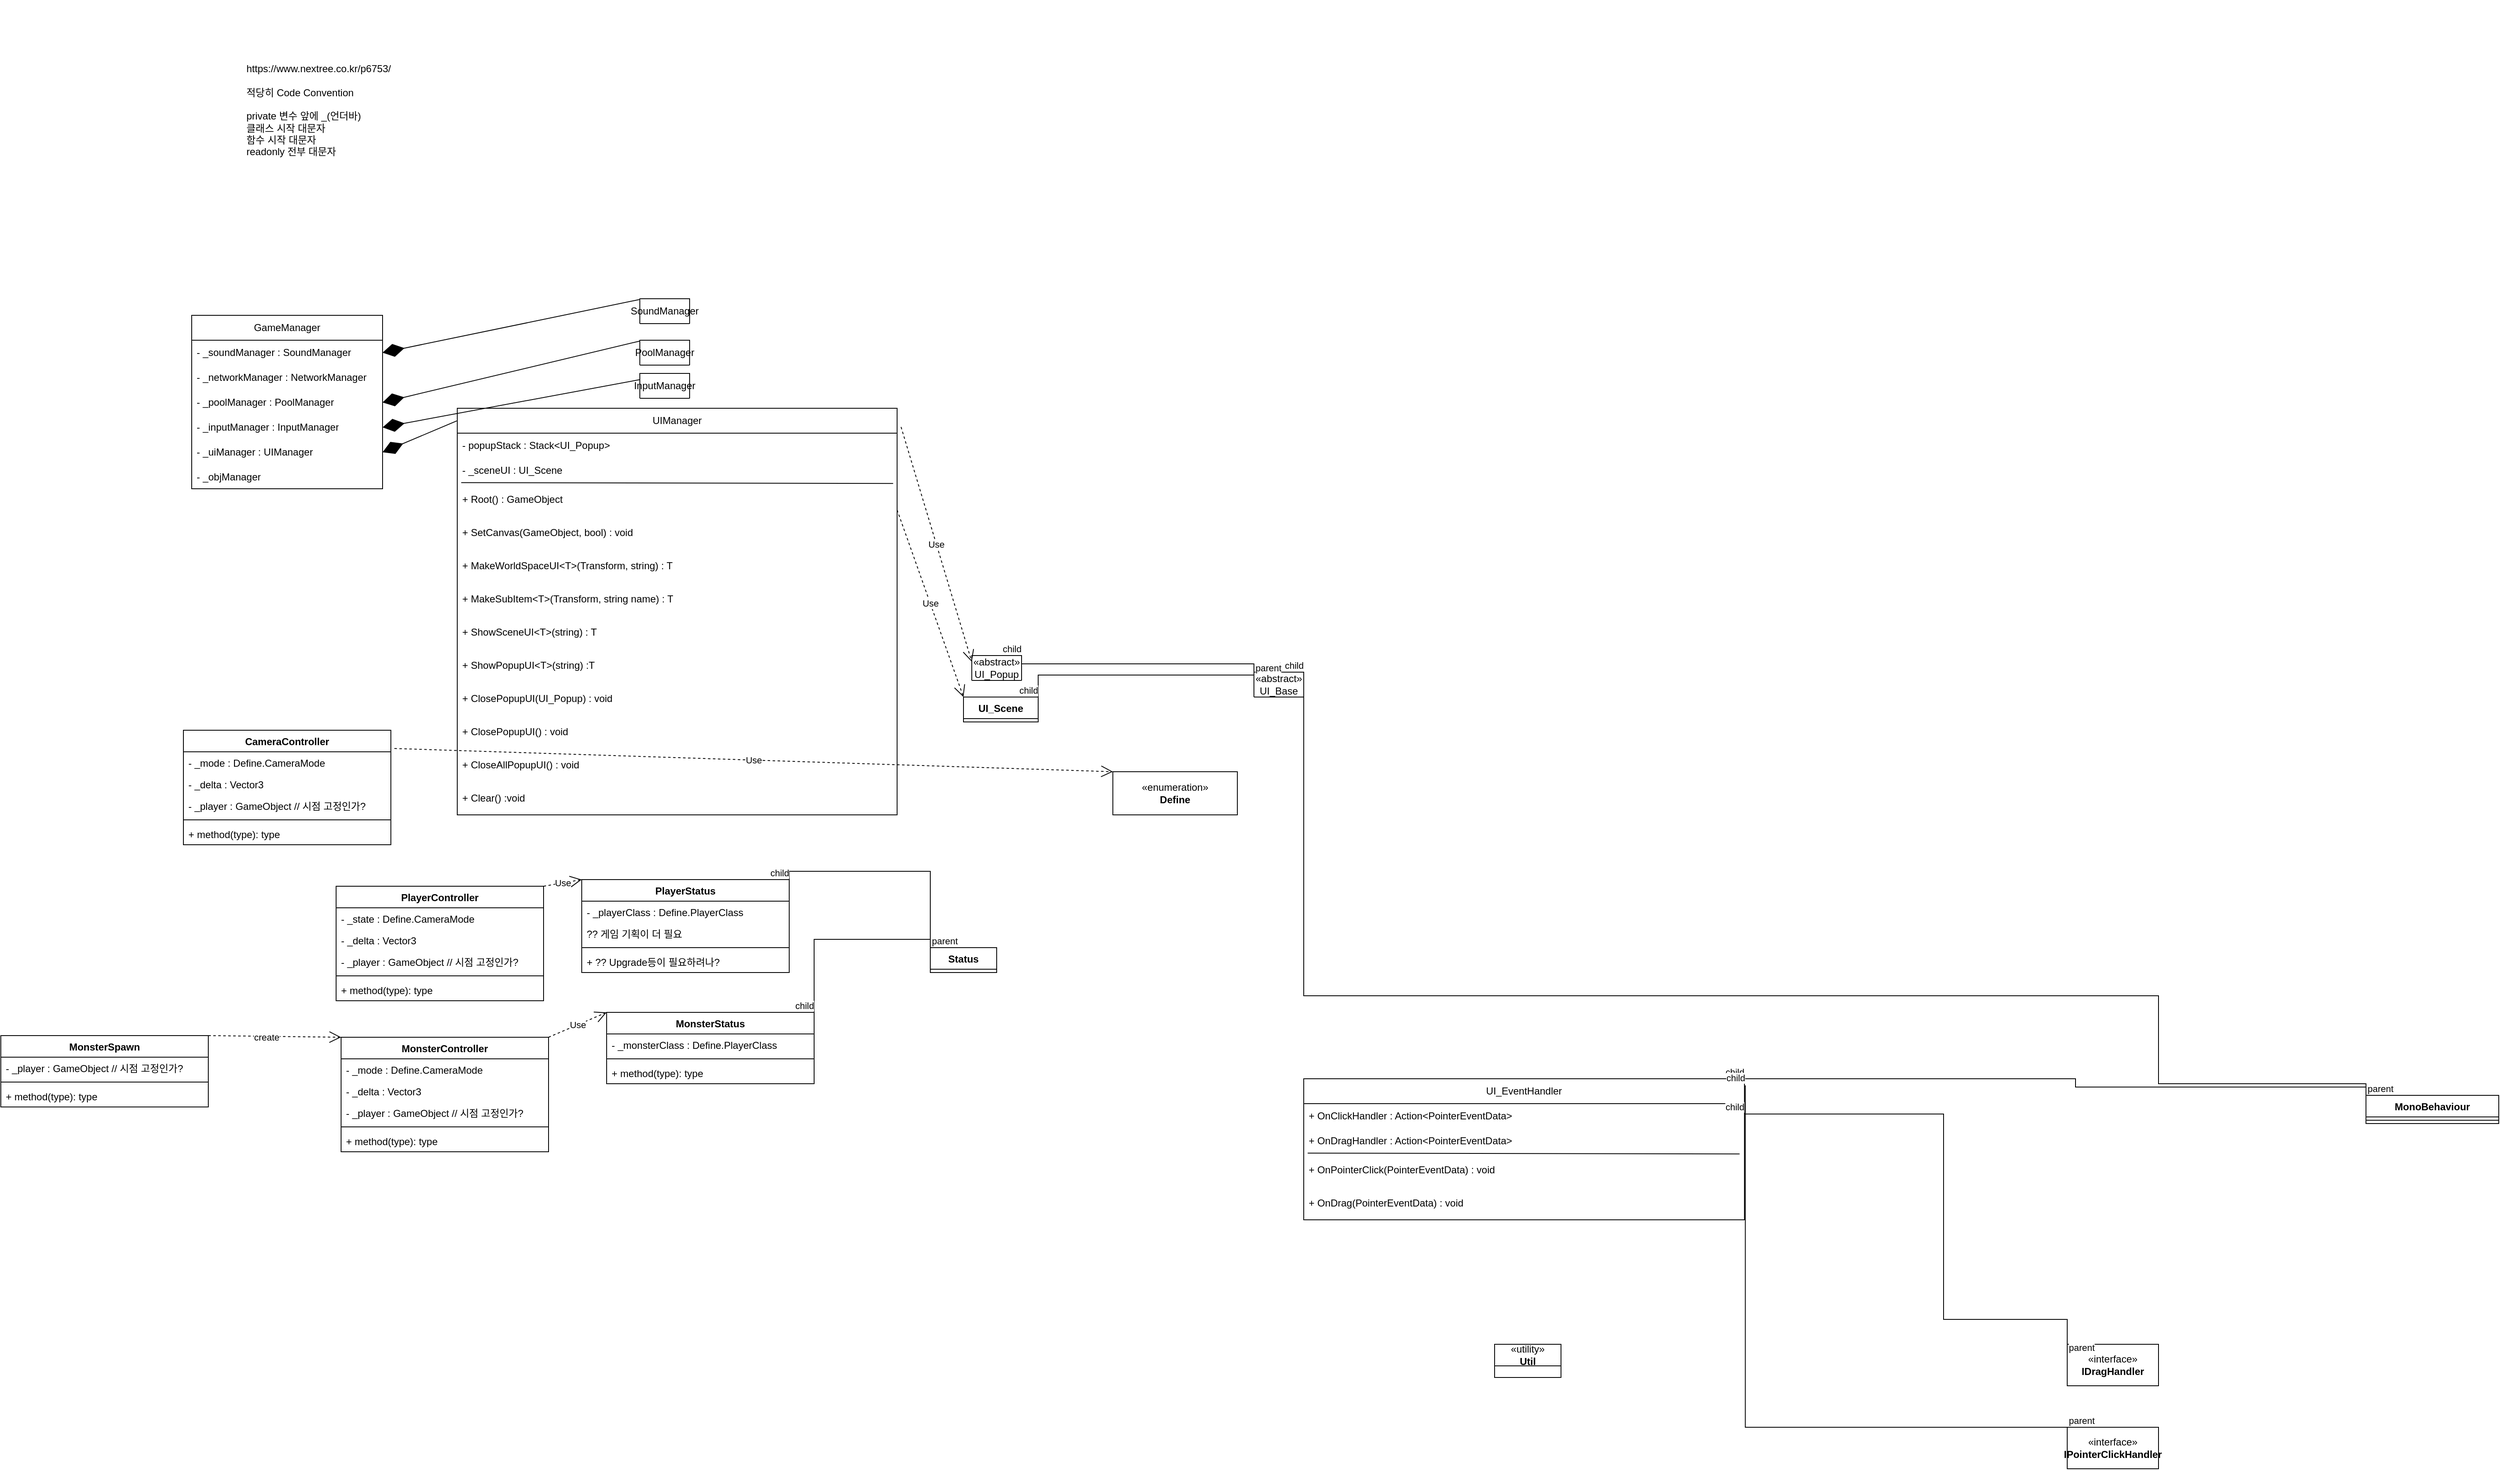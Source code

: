 <mxfile version="21.0.6" type="github" pages="2">
  <diagram id="C5RBs43oDa-KdzZeNtuy" name="Page-1">
    <mxGraphModel dx="2117" dy="4048" grid="1" gridSize="10" guides="1" tooltips="1" connect="1" arrows="1" fold="1" page="1" pageScale="1" pageWidth="827" pageHeight="1169" math="0" shadow="0">
      <root>
        <mxCell id="WIyWlLk6GJQsqaUBKTNV-0" />
        <mxCell id="WIyWlLk6GJQsqaUBKTNV-1" parent="WIyWlLk6GJQsqaUBKTNV-0" />
        <mxCell id="4SLkQNdMUHOu_BhptTHL-6" value="GameManager" style="swimlane;fontStyle=0;childLayout=stackLayout;horizontal=1;startSize=30;horizontalStack=0;resizeParent=1;resizeParentMax=0;resizeLast=0;collapsible=1;marginBottom=0;whiteSpace=wrap;html=1;fontSize=12;" parent="WIyWlLk6GJQsqaUBKTNV-1" vertex="1">
          <mxGeometry x="-10" y="-2380" width="230" height="209" as="geometry">
            <mxRectangle x="10" y="-2260" width="60" height="30" as="alternateBounds" />
          </mxGeometry>
        </mxCell>
        <mxCell id="4SLkQNdMUHOu_BhptTHL-7" value="- _soundManager :&amp;nbsp;SoundManager" style="text;strokeColor=none;fillColor=none;align=left;verticalAlign=middle;spacingLeft=4;spacingRight=4;overflow=hidden;points=[[0,0.5],[1,0.5]];portConstraint=eastwest;rotatable=0;whiteSpace=wrap;html=1;" parent="4SLkQNdMUHOu_BhptTHL-6" vertex="1">
          <mxGeometry y="30" width="230" height="30" as="geometry" />
        </mxCell>
        <mxCell id="4SLkQNdMUHOu_BhptTHL-8" value="- _networkManager : NetworkManager&amp;nbsp;" style="text;strokeColor=none;fillColor=none;align=left;verticalAlign=middle;spacingLeft=4;spacingRight=4;overflow=hidden;points=[[0,0.5],[1,0.5]];portConstraint=eastwest;rotatable=0;whiteSpace=wrap;html=1;" parent="4SLkQNdMUHOu_BhptTHL-6" vertex="1">
          <mxGeometry y="60" width="230" height="30" as="geometry" />
        </mxCell>
        <mxCell id="D-X1XPnsn0CbnFRFVvRJ-8" value="- _poolManager : PoolManager&amp;nbsp;" style="text;strokeColor=none;fillColor=none;align=left;verticalAlign=middle;spacingLeft=4;spacingRight=4;overflow=hidden;points=[[0,0.5],[1,0.5]];portConstraint=eastwest;rotatable=0;whiteSpace=wrap;html=1;" parent="4SLkQNdMUHOu_BhptTHL-6" vertex="1">
          <mxGeometry y="90" width="230" height="30" as="geometry" />
        </mxCell>
        <mxCell id="4SLkQNdMUHOu_BhptTHL-13" value="- _inputManager :&amp;nbsp;InputManager" style="text;strokeColor=none;fillColor=none;align=left;verticalAlign=middle;spacingLeft=4;spacingRight=4;overflow=hidden;points=[[0,0.5],[1,0.5]];portConstraint=eastwest;rotatable=0;whiteSpace=wrap;html=1;" parent="4SLkQNdMUHOu_BhptTHL-6" vertex="1">
          <mxGeometry y="120" width="230" height="30" as="geometry" />
        </mxCell>
        <mxCell id="mGLiB4h3JhUgNFAnYOu--10" value="- _uiManager :&amp;nbsp;UIManager" style="text;strokeColor=none;fillColor=none;align=left;verticalAlign=middle;spacingLeft=4;spacingRight=4;overflow=hidden;points=[[0,0.5],[1,0.5]];portConstraint=eastwest;rotatable=0;whiteSpace=wrap;html=1;" parent="4SLkQNdMUHOu_BhptTHL-6" vertex="1">
          <mxGeometry y="150" width="230" height="30" as="geometry" />
        </mxCell>
        <mxCell id="mGLiB4h3JhUgNFAnYOu--11" value="- _objManager" style="text;strokeColor=none;fillColor=none;align=left;verticalAlign=middle;spacingLeft=4;spacingRight=4;overflow=hidden;points=[[0,0.5],[1,0.5]];portConstraint=eastwest;rotatable=0;whiteSpace=wrap;html=1;" parent="4SLkQNdMUHOu_BhptTHL-6" vertex="1">
          <mxGeometry y="180" width="230" height="29" as="geometry" />
        </mxCell>
        <mxCell id="4SLkQNdMUHOu_BhptTHL-14" value="SoundManager" style="swimlane;fontStyle=0;childLayout=stackLayout;horizontal=1;startSize=30;horizontalStack=0;resizeParent=1;resizeParentMax=0;resizeLast=0;collapsible=1;marginBottom=0;whiteSpace=wrap;html=1;fontSize=12;" parent="WIyWlLk6GJQsqaUBKTNV-1" vertex="1" collapsed="1">
          <mxGeometry x="530" y="-2400" width="60" height="30" as="geometry">
            <mxRectangle x="370" y="-2390" width="330" height="250" as="alternateBounds" />
          </mxGeometry>
        </mxCell>
        <mxCell id="4SLkQNdMUHOu_BhptTHL-18" value="- AudioSource[] _audioSources&amp;nbsp;" style="text;strokeColor=none;fillColor=none;align=left;verticalAlign=middle;spacingLeft=4;spacingRight=4;overflow=hidden;points=[[0,0.5],[1,0.5]];portConstraint=eastwest;rotatable=0;whiteSpace=wrap;html=1;" parent="4SLkQNdMUHOu_BhptTHL-14" vertex="1">
          <mxGeometry y="30" width="330" height="30" as="geometry" />
        </mxCell>
        <mxCell id="4SLkQNdMUHOu_BhptTHL-19" value="- Dictionary&amp;lt;string, AudioClip&amp;gt; _audioClips&amp;nbsp;" style="text;strokeColor=none;fillColor=none;align=left;verticalAlign=middle;spacingLeft=4;spacingRight=4;overflow=hidden;points=[[0,0.5],[1,0.5]];portConstraint=eastwest;rotatable=0;whiteSpace=wrap;html=1;" parent="4SLkQNdMUHOu_BhptTHL-14" vertex="1">
          <mxGeometry y="60" width="330" height="30" as="geometry" />
        </mxCell>
        <mxCell id="4SLkQNdMUHOu_BhptTHL-20" value="+ Init() : void" style="text;strokeColor=none;fillColor=none;align=left;verticalAlign=middle;spacingLeft=4;spacingRight=4;overflow=hidden;points=[[0,0.5],[1,0.5]];portConstraint=eastwest;rotatable=0;whiteSpace=wrap;html=1;" parent="4SLkQNdMUHOu_BhptTHL-14" vertex="1">
          <mxGeometry y="90" width="330" height="40" as="geometry" />
        </mxCell>
        <mxCell id="4SLkQNdMUHOu_BhptTHL-21" value="" style="endArrow=none;html=1;rounded=0;exitX=0.009;exitY=-0.01;exitDx=0;exitDy=0;exitPerimeter=0;entryX=0.991;entryY=0.015;entryDx=0;entryDy=0;entryPerimeter=0;" parent="4SLkQNdMUHOu_BhptTHL-14" source="4SLkQNdMUHOu_BhptTHL-20" target="4SLkQNdMUHOu_BhptTHL-20" edge="1">
          <mxGeometry width="50" height="50" relative="1" as="geometry">
            <mxPoint x="110" y="60" as="sourcePoint" />
            <mxPoint x="226" y="120" as="targetPoint" />
            <Array as="points" />
          </mxGeometry>
        </mxCell>
        <mxCell id="4SLkQNdMUHOu_BhptTHL-26" value="+ Play(string, Define.Sound , float) :void&amp;nbsp;" style="text;strokeColor=none;fillColor=none;align=left;verticalAlign=middle;spacingLeft=4;spacingRight=4;overflow=hidden;points=[[0,0.5],[1,0.5]];portConstraint=eastwest;rotatable=0;whiteSpace=wrap;html=1;" parent="4SLkQNdMUHOu_BhptTHL-14" vertex="1">
          <mxGeometry y="130" width="330" height="40" as="geometry" />
        </mxCell>
        <mxCell id="4SLkQNdMUHOu_BhptTHL-36" value="+ Play(AudioClip, Define.Sound type, float) : void&amp;nbsp;" style="text;strokeColor=none;fillColor=none;align=left;verticalAlign=middle;spacingLeft=4;spacingRight=4;overflow=hidden;points=[[0,0.5],[1,0.5]];portConstraint=eastwest;rotatable=0;whiteSpace=wrap;html=1;" parent="4SLkQNdMUHOu_BhptTHL-14" vertex="1">
          <mxGeometry y="170" width="330" height="40" as="geometry" />
        </mxCell>
        <mxCell id="7iNNCjcR42KBHL3_hYyn-1" value="- GetOrAddAudioClip(string, Define.Sound) : AudioClip&amp;nbsp;" style="text;strokeColor=none;fillColor=none;align=left;verticalAlign=middle;spacingLeft=4;spacingRight=4;overflow=hidden;points=[[0,0.5],[1,0.5]];portConstraint=eastwest;rotatable=0;whiteSpace=wrap;html=1;" parent="4SLkQNdMUHOu_BhptTHL-14" vertex="1">
          <mxGeometry y="210" width="330" height="40" as="geometry" />
        </mxCell>
        <mxCell id="mGLiB4h3JhUgNFAnYOu--1" value="InputManager" style="swimlane;fontStyle=0;childLayout=stackLayout;horizontal=1;startSize=30;horizontalStack=0;resizeParent=1;resizeParentMax=0;resizeLast=0;collapsible=1;marginBottom=0;whiteSpace=wrap;html=1;fontSize=12;" parent="WIyWlLk6GJQsqaUBKTNV-1" vertex="1" collapsed="1">
          <mxGeometry x="530" y="-2310" width="60" height="30" as="geometry">
            <mxRectangle x="490" y="-2350" width="370" height="210" as="alternateBounds" />
          </mxGeometry>
        </mxCell>
        <mxCell id="mGLiB4h3JhUgNFAnYOu--2" value="&lt;div&gt;- _pressed : pressed&lt;/div&gt;" style="text;strokeColor=none;fillColor=none;align=left;verticalAlign=middle;spacingLeft=4;spacingRight=4;overflow=hidden;points=[[0,0.5],[1,0.5]];portConstraint=eastwest;rotatable=0;whiteSpace=wrap;html=1;" parent="mGLiB4h3JhUgNFAnYOu--1" vertex="1">
          <mxGeometry y="30" width="370" height="30" as="geometry" />
        </mxCell>
        <mxCell id="mGLiB4h3JhUgNFAnYOu--12" value="&lt;div&gt;- _pressedTime : float&lt;/div&gt;" style="text;strokeColor=none;fillColor=none;align=left;verticalAlign=middle;spacingLeft=4;spacingRight=4;overflow=hidden;points=[[0,0.5],[1,0.5]];portConstraint=eastwest;rotatable=0;whiteSpace=wrap;html=1;" parent="mGLiB4h3JhUgNFAnYOu--1" vertex="1">
          <mxGeometry y="60" width="370" height="30" as="geometry" />
        </mxCell>
        <mxCell id="mGLiB4h3JhUgNFAnYOu--5" value="+ MouseAction :&amp;nbsp; Action&amp;nbsp;" style="text;strokeColor=none;fillColor=none;align=left;verticalAlign=middle;spacingLeft=4;spacingRight=4;overflow=hidden;points=[[0,0.5],[1,0.5]];portConstraint=eastwest;rotatable=0;whiteSpace=wrap;html=1;" parent="mGLiB4h3JhUgNFAnYOu--1" vertex="1">
          <mxGeometry y="90" width="370" height="40" as="geometry" />
        </mxCell>
        <mxCell id="mGLiB4h3JhUgNFAnYOu--6" value="" style="endArrow=none;html=1;rounded=0;exitX=0.009;exitY=-0.01;exitDx=0;exitDy=0;exitPerimeter=0;entryX=0.991;entryY=0.015;entryDx=0;entryDy=0;entryPerimeter=0;" parent="mGLiB4h3JhUgNFAnYOu--1" source="mGLiB4h3JhUgNFAnYOu--5" target="mGLiB4h3JhUgNFAnYOu--5" edge="1">
          <mxGeometry width="50" height="50" relative="1" as="geometry">
            <mxPoint x="110" y="60" as="sourcePoint" />
            <mxPoint x="226" y="120" as="targetPoint" />
            <Array as="points" />
          </mxGeometry>
        </mxCell>
        <mxCell id="mGLiB4h3JhUgNFAnYOu--7" value="+ OnUpdate() : void" style="text;strokeColor=none;fillColor=none;align=left;verticalAlign=middle;spacingLeft=4;spacingRight=4;overflow=hidden;points=[[0,0.5],[1,0.5]];portConstraint=eastwest;rotatable=0;whiteSpace=wrap;html=1;" parent="mGLiB4h3JhUgNFAnYOu--1" vertex="1">
          <mxGeometry y="130" width="370" height="40" as="geometry" />
        </mxCell>
        <mxCell id="mGLiB4h3JhUgNFAnYOu--8" value="+ Clear() : void&amp;nbsp;" style="text;strokeColor=none;fillColor=none;align=left;verticalAlign=middle;spacingLeft=4;spacingRight=4;overflow=hidden;points=[[0,0.5],[1,0.5]];portConstraint=eastwest;rotatable=0;whiteSpace=wrap;html=1;" parent="mGLiB4h3JhUgNFAnYOu--1" vertex="1">
          <mxGeometry y="170" width="370" height="40" as="geometry" />
        </mxCell>
        <mxCell id="mGLiB4h3JhUgNFAnYOu--23" value="UIManager" style="swimlane;fontStyle=0;childLayout=stackLayout;horizontal=1;startSize=30;horizontalStack=0;resizeParent=1;resizeParentMax=0;resizeLast=0;collapsible=1;marginBottom=0;whiteSpace=wrap;html=1;fontSize=12;" parent="WIyWlLk6GJQsqaUBKTNV-1" vertex="1">
          <mxGeometry x="310" y="-2268" width="530" height="490" as="geometry">
            <mxRectangle x="330" y="-2090" width="60" height="30" as="alternateBounds" />
          </mxGeometry>
        </mxCell>
        <mxCell id="mGLiB4h3JhUgNFAnYOu--24" value="&lt;div&gt;&lt;/div&gt;- popupStack : Stack&amp;lt;UI_Popup&amp;gt;" style="text;strokeColor=none;fillColor=none;align=left;verticalAlign=middle;spacingLeft=4;spacingRight=4;overflow=hidden;points=[[0,0.5],[1,0.5]];portConstraint=eastwest;rotatable=0;whiteSpace=wrap;html=1;" parent="mGLiB4h3JhUgNFAnYOu--23" vertex="1">
          <mxGeometry y="30" width="530" height="30" as="geometry" />
        </mxCell>
        <mxCell id="mGLiB4h3JhUgNFAnYOu--25" value="-&amp;nbsp;_sceneUI : UI_Scene" style="text;strokeColor=none;fillColor=none;align=left;verticalAlign=middle;spacingLeft=4;spacingRight=4;overflow=hidden;points=[[0,0.5],[1,0.5]];portConstraint=eastwest;rotatable=0;whiteSpace=wrap;html=1;" parent="mGLiB4h3JhUgNFAnYOu--23" vertex="1">
          <mxGeometry y="60" width="530" height="30" as="geometry" />
        </mxCell>
        <mxCell id="mGLiB4h3JhUgNFAnYOu--28" value="" style="endArrow=none;html=1;rounded=0;exitX=0.009;exitY=-0.01;exitDx=0;exitDy=0;exitPerimeter=0;entryX=0.991;entryY=0.015;entryDx=0;entryDy=0;entryPerimeter=0;" parent="mGLiB4h3JhUgNFAnYOu--23" source="mGLiB4h3JhUgNFAnYOu--27" target="mGLiB4h3JhUgNFAnYOu--27" edge="1">
          <mxGeometry width="50" height="50" relative="1" as="geometry">
            <mxPoint x="110" y="60" as="sourcePoint" />
            <mxPoint x="226" y="120" as="targetPoint" />
            <Array as="points" />
          </mxGeometry>
        </mxCell>
        <mxCell id="mGLiB4h3JhUgNFAnYOu--27" value="+ Root() : GameObject&amp;nbsp;" style="text;strokeColor=none;fillColor=none;align=left;verticalAlign=middle;spacingLeft=4;spacingRight=4;overflow=hidden;points=[[0,0.5],[1,0.5]];portConstraint=eastwest;rotatable=0;whiteSpace=wrap;html=1;" parent="mGLiB4h3JhUgNFAnYOu--23" vertex="1">
          <mxGeometry y="90" width="530" height="40" as="geometry" />
        </mxCell>
        <mxCell id="mGLiB4h3JhUgNFAnYOu--29" value="+ SetCanvas(GameObject, bool) : void&amp;nbsp;" style="text;strokeColor=none;fillColor=none;align=left;verticalAlign=middle;spacingLeft=4;spacingRight=4;overflow=hidden;points=[[0,0.5],[1,0.5]];portConstraint=eastwest;rotatable=0;whiteSpace=wrap;html=1;" parent="mGLiB4h3JhUgNFAnYOu--23" vertex="1">
          <mxGeometry y="130" width="530" height="40" as="geometry" />
        </mxCell>
        <mxCell id="mGLiB4h3JhUgNFAnYOu--31" value="&lt;div&gt;+ MakeWorldSpaceUI&amp;lt;T&amp;gt;(Transform, string) : T&lt;/div&gt;&lt;div&gt; &lt;/div&gt;" style="text;strokeColor=none;fillColor=none;align=left;verticalAlign=middle;spacingLeft=4;spacingRight=4;overflow=hidden;points=[[0,0.5],[1,0.5]];portConstraint=eastwest;rotatable=0;whiteSpace=wrap;html=1;" parent="mGLiB4h3JhUgNFAnYOu--23" vertex="1">
          <mxGeometry y="170" width="530" height="40" as="geometry" />
        </mxCell>
        <mxCell id="mGLiB4h3JhUgNFAnYOu--32" value="&lt;div&gt;+ MakeSubItem&amp;lt;T&amp;gt;(Transform, string name) : T&lt;/div&gt;&lt;div&gt; &lt;/div&gt;" style="text;strokeColor=none;fillColor=none;align=left;verticalAlign=middle;spacingLeft=4;spacingRight=4;overflow=hidden;points=[[0,0.5],[1,0.5]];portConstraint=eastwest;rotatable=0;whiteSpace=wrap;html=1;" parent="mGLiB4h3JhUgNFAnYOu--23" vertex="1">
          <mxGeometry y="210" width="530" height="40" as="geometry" />
        </mxCell>
        <mxCell id="mGLiB4h3JhUgNFAnYOu--33" value="&lt;div&gt;+ ShowSceneUI&amp;lt;T&amp;gt;(string) : T&lt;/div&gt;&lt;div&gt; &lt;/div&gt;" style="text;strokeColor=none;fillColor=none;align=left;verticalAlign=middle;spacingLeft=4;spacingRight=4;overflow=hidden;points=[[0,0.5],[1,0.5]];portConstraint=eastwest;rotatable=0;whiteSpace=wrap;html=1;" parent="mGLiB4h3JhUgNFAnYOu--23" vertex="1">
          <mxGeometry y="250" width="530" height="40" as="geometry" />
        </mxCell>
        <mxCell id="mGLiB4h3JhUgNFAnYOu--34" value="&lt;div&gt;+ ShowPopupUI&amp;lt;T&amp;gt;(string) :T&lt;/div&gt;&lt;div&gt; &lt;/div&gt;" style="text;strokeColor=none;fillColor=none;align=left;verticalAlign=middle;spacingLeft=4;spacingRight=4;overflow=hidden;points=[[0,0.5],[1,0.5]];portConstraint=eastwest;rotatable=0;whiteSpace=wrap;html=1;" parent="mGLiB4h3JhUgNFAnYOu--23" vertex="1">
          <mxGeometry y="290" width="530" height="40" as="geometry" />
        </mxCell>
        <mxCell id="mGLiB4h3JhUgNFAnYOu--35" value="&lt;div&gt;+ ClosePopupUI(UI_Popup) : void&lt;/div&gt;&lt;div&gt; &lt;/div&gt;" style="text;strokeColor=none;fillColor=none;align=left;verticalAlign=middle;spacingLeft=4;spacingRight=4;overflow=hidden;points=[[0,0.5],[1,0.5]];portConstraint=eastwest;rotatable=0;whiteSpace=wrap;html=1;" parent="mGLiB4h3JhUgNFAnYOu--23" vertex="1">
          <mxGeometry y="330" width="530" height="40" as="geometry" />
        </mxCell>
        <mxCell id="mGLiB4h3JhUgNFAnYOu--36" value="&lt;div&gt;+ ClosePopupUI() : void&lt;/div&gt;&lt;div&gt; &lt;/div&gt;" style="text;strokeColor=none;fillColor=none;align=left;verticalAlign=middle;spacingLeft=4;spacingRight=4;overflow=hidden;points=[[0,0.5],[1,0.5]];portConstraint=eastwest;rotatable=0;whiteSpace=wrap;html=1;" parent="mGLiB4h3JhUgNFAnYOu--23" vertex="1">
          <mxGeometry y="370" width="530" height="40" as="geometry" />
        </mxCell>
        <mxCell id="mGLiB4h3JhUgNFAnYOu--37" value="&lt;div&gt;+ CloseAllPopupUI() : void&lt;/div&gt;&lt;div&gt; &lt;/div&gt;" style="text;strokeColor=none;fillColor=none;align=left;verticalAlign=middle;spacingLeft=4;spacingRight=4;overflow=hidden;points=[[0,0.5],[1,0.5]];portConstraint=eastwest;rotatable=0;whiteSpace=wrap;html=1;" parent="mGLiB4h3JhUgNFAnYOu--23" vertex="1">
          <mxGeometry y="410" width="530" height="40" as="geometry" />
        </mxCell>
        <mxCell id="mGLiB4h3JhUgNFAnYOu--38" value="&lt;div&gt;+ Clear() :void&lt;/div&gt;&lt;div&gt; &lt;/div&gt;" style="text;strokeColor=none;fillColor=none;align=left;verticalAlign=middle;spacingLeft=4;spacingRight=4;overflow=hidden;points=[[0,0.5],[1,0.5]];portConstraint=eastwest;rotatable=0;whiteSpace=wrap;html=1;" parent="mGLiB4h3JhUgNFAnYOu--23" vertex="1">
          <mxGeometry y="450" width="530" height="40" as="geometry" />
        </mxCell>
        <mxCell id="4SLkQNdMUHOu_BhptTHL-46" value="PoolManager" style="swimlane;fontStyle=0;childLayout=stackLayout;horizontal=1;startSize=30;horizontalStack=0;resizeParent=1;resizeParentMax=0;resizeLast=0;collapsible=1;marginBottom=0;whiteSpace=wrap;html=1;fontSize=12;" parent="WIyWlLk6GJQsqaUBKTNV-1" vertex="1" collapsed="1">
          <mxGeometry x="530" y="-2350" width="60" height="30" as="geometry">
            <mxRectangle x="810" y="-2630" width="370" height="250" as="alternateBounds" />
          </mxGeometry>
        </mxCell>
        <mxCell id="4SLkQNdMUHOu_BhptTHL-47" value="- poolStack : Stack&amp;lt;MonsterController&amp;gt;&lt;div&gt;&lt;/div&gt;" style="text;strokeColor=none;fillColor=none;align=left;verticalAlign=middle;spacingLeft=4;spacingRight=4;overflow=hidden;points=[[0,0.5],[1,0.5]];portConstraint=eastwest;rotatable=0;whiteSpace=wrap;html=1;" parent="4SLkQNdMUHOu_BhptTHL-46" vertex="1">
          <mxGeometry y="30" width="370" height="30" as="geometry" />
        </mxCell>
        <mxCell id="D-X1XPnsn0CbnFRFVvRJ-6" value="- _root : Transform&lt;div&gt;&lt;/div&gt;" style="text;strokeColor=none;fillColor=none;align=left;verticalAlign=middle;spacingLeft=4;spacingRight=4;overflow=hidden;points=[[0,0.5],[1,0.5]];portConstraint=eastwest;rotatable=0;whiteSpace=wrap;html=1;" parent="4SLkQNdMUHOu_BhptTHL-46" vertex="1">
          <mxGeometry y="60" width="370" height="30" as="geometry" />
        </mxCell>
        <mxCell id="4SLkQNdMUHOu_BhptTHL-50" value="+ init() : void" style="text;strokeColor=none;fillColor=none;align=left;verticalAlign=middle;spacingLeft=4;spacingRight=4;overflow=hidden;points=[[0,0.5],[1,0.5]];portConstraint=eastwest;rotatable=0;whiteSpace=wrap;html=1;" parent="4SLkQNdMUHOu_BhptTHL-46" vertex="1">
          <mxGeometry y="90" width="370" height="40" as="geometry" />
        </mxCell>
        <mxCell id="4SLkQNdMUHOu_BhptTHL-51" value="" style="endArrow=none;html=1;rounded=0;exitX=0.009;exitY=-0.01;exitDx=0;exitDy=0;exitPerimeter=0;entryX=0.991;entryY=0.015;entryDx=0;entryDy=0;entryPerimeter=0;" parent="4SLkQNdMUHOu_BhptTHL-46" source="4SLkQNdMUHOu_BhptTHL-50" target="4SLkQNdMUHOu_BhptTHL-50" edge="1">
          <mxGeometry width="50" height="50" relative="1" as="geometry">
            <mxPoint x="110" y="60" as="sourcePoint" />
            <mxPoint x="226" y="120" as="targetPoint" />
            <Array as="points" />
          </mxGeometry>
        </mxCell>
        <mxCell id="4SLkQNdMUHOu_BhptTHL-52" value="- Create() : MonsterController" style="text;strokeColor=none;fillColor=none;align=left;verticalAlign=middle;spacingLeft=4;spacingRight=4;overflow=hidden;points=[[0,0.5],[1,0.5]];portConstraint=eastwest;rotatable=0;whiteSpace=wrap;html=1;" parent="4SLkQNdMUHOu_BhptTHL-46" vertex="1">
          <mxGeometry y="130" width="370" height="40" as="geometry" />
        </mxCell>
        <mxCell id="4SLkQNdMUHOu_BhptTHL-53" value="+ Push(Poolable) : void" style="text;strokeColor=none;fillColor=none;align=left;verticalAlign=middle;spacingLeft=4;spacingRight=4;overflow=hidden;points=[[0,0.5],[1,0.5]];portConstraint=eastwest;rotatable=0;whiteSpace=wrap;html=1;" parent="4SLkQNdMUHOu_BhptTHL-46" vertex="1">
          <mxGeometry y="170" width="370" height="40" as="geometry" />
        </mxCell>
        <mxCell id="7iNNCjcR42KBHL3_hYyn-22" value="+ Pop(Transform) : MonsterController" style="text;strokeColor=none;fillColor=none;align=left;verticalAlign=middle;spacingLeft=4;spacingRight=4;overflow=hidden;points=[[0,0.5],[1,0.5]];portConstraint=eastwest;rotatable=0;whiteSpace=wrap;html=1;" parent="4SLkQNdMUHOu_BhptTHL-46" vertex="1">
          <mxGeometry y="210" width="370" height="40" as="geometry" />
        </mxCell>
        <mxCell id="mGLiB4h3JhUgNFAnYOu--64" value="CameraController" style="swimlane;fontStyle=1;align=center;verticalAlign=top;childLayout=stackLayout;horizontal=1;startSize=26;horizontalStack=0;resizeParent=1;resizeParentMax=0;resizeLast=0;collapsible=1;marginBottom=0;whiteSpace=wrap;html=1;" parent="WIyWlLk6GJQsqaUBKTNV-1" vertex="1">
          <mxGeometry x="-20" y="-1880" width="250" height="138" as="geometry" />
        </mxCell>
        <mxCell id="mGLiB4h3JhUgNFAnYOu--65" value="- _mode : Define.CameraMode" style="text;strokeColor=none;fillColor=none;align=left;verticalAlign=top;spacingLeft=4;spacingRight=4;overflow=hidden;rotatable=0;points=[[0,0.5],[1,0.5]];portConstraint=eastwest;whiteSpace=wrap;html=1;" parent="mGLiB4h3JhUgNFAnYOu--64" vertex="1">
          <mxGeometry y="26" width="250" height="26" as="geometry" />
        </mxCell>
        <mxCell id="7iNNCjcR42KBHL3_hYyn-148" value="-&amp;nbsp;_delta : Vector3" style="text;strokeColor=none;fillColor=none;align=left;verticalAlign=top;spacingLeft=4;spacingRight=4;overflow=hidden;rotatable=0;points=[[0,0.5],[1,0.5]];portConstraint=eastwest;whiteSpace=wrap;html=1;" parent="mGLiB4h3JhUgNFAnYOu--64" vertex="1">
          <mxGeometry y="52" width="250" height="26" as="geometry" />
        </mxCell>
        <mxCell id="7iNNCjcR42KBHL3_hYyn-149" value="- _player : GameObject // 시점 고정인가?" style="text;strokeColor=none;fillColor=none;align=left;verticalAlign=top;spacingLeft=4;spacingRight=4;overflow=hidden;rotatable=0;points=[[0,0.5],[1,0.5]];portConstraint=eastwest;whiteSpace=wrap;html=1;" parent="mGLiB4h3JhUgNFAnYOu--64" vertex="1">
          <mxGeometry y="78" width="250" height="26" as="geometry" />
        </mxCell>
        <mxCell id="mGLiB4h3JhUgNFAnYOu--66" value="" style="line;strokeWidth=1;fillColor=none;align=left;verticalAlign=middle;spacingTop=-1;spacingLeft=3;spacingRight=3;rotatable=0;labelPosition=right;points=[];portConstraint=eastwest;strokeColor=inherit;" parent="mGLiB4h3JhUgNFAnYOu--64" vertex="1">
          <mxGeometry y="104" width="250" height="8" as="geometry" />
        </mxCell>
        <mxCell id="mGLiB4h3JhUgNFAnYOu--67" value="+ method(type): type" style="text;strokeColor=none;fillColor=none;align=left;verticalAlign=top;spacingLeft=4;spacingRight=4;overflow=hidden;rotatable=0;points=[[0,0.5],[1,0.5]];portConstraint=eastwest;whiteSpace=wrap;html=1;" parent="mGLiB4h3JhUgNFAnYOu--64" vertex="1">
          <mxGeometry y="112" width="250" height="26" as="geometry" />
        </mxCell>
        <mxCell id="7iNNCjcR42KBHL3_hYyn-0" value="https://www.nextree.co.kr/p6753/&lt;br&gt;&lt;br&gt;적당히 Code Convention&amp;nbsp;&lt;br&gt;&lt;br&gt;private 변수 앞에 _(언더바)&lt;br&gt;클래스 시작 대문자&lt;br&gt;함수 시작 대문자&lt;br&gt;readonly 전부 대문자&amp;nbsp;&lt;br&gt;&lt;br&gt;" style="text;strokeColor=none;fillColor=none;align=left;verticalAlign=middle;spacingLeft=4;spacingRight=4;overflow=hidden;points=[[0,0.5],[1,0.5]];portConstraint=eastwest;rotatable=0;whiteSpace=wrap;html=1;" parent="WIyWlLk6GJQsqaUBKTNV-1" vertex="1">
          <mxGeometry x="50" y="-2760" width="310" height="280" as="geometry" />
        </mxCell>
        <mxCell id="7iNNCjcR42KBHL3_hYyn-11" value="" style="endArrow=diamondThin;endFill=1;endSize=24;html=1;rounded=0;entryX=1;entryY=0.5;entryDx=0;entryDy=0;exitX=-0.011;exitY=0.034;exitDx=0;exitDy=0;exitPerimeter=0;" parent="WIyWlLk6GJQsqaUBKTNV-1" source="4SLkQNdMUHOu_BhptTHL-14" target="4SLkQNdMUHOu_BhptTHL-7" edge="1">
          <mxGeometry width="160" relative="1" as="geometry">
            <mxPoint x="350" y="-2160" as="sourcePoint" />
            <mxPoint x="510" y="-2160" as="targetPoint" />
          </mxGeometry>
        </mxCell>
        <mxCell id="7iNNCjcR42KBHL3_hYyn-14" value="" style="endArrow=diamondThin;endFill=1;endSize=24;html=1;rounded=0;entryX=1;entryY=0.5;entryDx=0;entryDy=0;exitX=0;exitY=0.25;exitDx=0;exitDy=0;" parent="WIyWlLk6GJQsqaUBKTNV-1" source="mGLiB4h3JhUgNFAnYOu--1" target="4SLkQNdMUHOu_BhptTHL-13" edge="1">
          <mxGeometry width="160" relative="1" as="geometry">
            <mxPoint x="396" y="-2351" as="sourcePoint" />
            <mxPoint x="270" y="-2185" as="targetPoint" />
          </mxGeometry>
        </mxCell>
        <mxCell id="7iNNCjcR42KBHL3_hYyn-15" value="" style="endArrow=diamondThin;endFill=1;endSize=24;html=1;rounded=0;entryX=1;entryY=0.5;entryDx=0;entryDy=0;exitX=-0.001;exitY=0.031;exitDx=0;exitDy=0;exitPerimeter=0;" parent="WIyWlLk6GJQsqaUBKTNV-1" source="mGLiB4h3JhUgNFAnYOu--23" target="mGLiB4h3JhUgNFAnYOu--10" edge="1">
          <mxGeometry width="160" relative="1" as="geometry">
            <mxPoint x="380" y="-2030" as="sourcePoint" />
            <mxPoint x="280" y="-2175" as="targetPoint" />
          </mxGeometry>
        </mxCell>
        <mxCell id="7iNNCjcR42KBHL3_hYyn-31" value="«abstract»&lt;br&gt;UI_Popup" style="swimlane;fontStyle=0;childLayout=stackLayout;horizontal=1;startSize=30;horizontalStack=0;resizeParent=1;resizeParentMax=0;resizeLast=0;collapsible=1;marginBottom=0;whiteSpace=wrap;html=1;fontSize=12;" parent="WIyWlLk6GJQsqaUBKTNV-1" vertex="1" collapsed="1">
          <mxGeometry x="930" y="-1970" width="60" height="30" as="geometry">
            <mxRectangle x="930" y="-2150" width="530" height="490" as="alternateBounds" />
          </mxGeometry>
        </mxCell>
        <mxCell id="7iNNCjcR42KBHL3_hYyn-32" value="&lt;div&gt;&lt;/div&gt;- popupStack : Stack&amp;lt;UI_Popup&amp;gt;" style="text;strokeColor=none;fillColor=none;align=left;verticalAlign=middle;spacingLeft=4;spacingRight=4;overflow=hidden;points=[[0,0.5],[1,0.5]];portConstraint=eastwest;rotatable=0;whiteSpace=wrap;html=1;" parent="7iNNCjcR42KBHL3_hYyn-31" vertex="1">
          <mxGeometry y="30" width="530" height="30" as="geometry" />
        </mxCell>
        <mxCell id="7iNNCjcR42KBHL3_hYyn-33" value="-&amp;nbsp;_sceneUI : UI_Scene" style="text;strokeColor=none;fillColor=none;align=left;verticalAlign=middle;spacingLeft=4;spacingRight=4;overflow=hidden;points=[[0,0.5],[1,0.5]];portConstraint=eastwest;rotatable=0;whiteSpace=wrap;html=1;" parent="7iNNCjcR42KBHL3_hYyn-31" vertex="1">
          <mxGeometry y="60" width="530" height="30" as="geometry" />
        </mxCell>
        <mxCell id="7iNNCjcR42KBHL3_hYyn-34" value="" style="endArrow=none;html=1;rounded=0;exitX=0.009;exitY=-0.01;exitDx=0;exitDy=0;exitPerimeter=0;entryX=0.991;entryY=0.015;entryDx=0;entryDy=0;entryPerimeter=0;" parent="7iNNCjcR42KBHL3_hYyn-31" source="7iNNCjcR42KBHL3_hYyn-35" target="7iNNCjcR42KBHL3_hYyn-35" edge="1">
          <mxGeometry width="50" height="50" relative="1" as="geometry">
            <mxPoint x="110" y="60" as="sourcePoint" />
            <mxPoint x="226" y="120" as="targetPoint" />
            <Array as="points" />
          </mxGeometry>
        </mxCell>
        <mxCell id="7iNNCjcR42KBHL3_hYyn-35" value="+ Root() : GameObject&amp;nbsp;" style="text;strokeColor=none;fillColor=none;align=left;verticalAlign=middle;spacingLeft=4;spacingRight=4;overflow=hidden;points=[[0,0.5],[1,0.5]];portConstraint=eastwest;rotatable=0;whiteSpace=wrap;html=1;" parent="7iNNCjcR42KBHL3_hYyn-31" vertex="1">
          <mxGeometry y="90" width="530" height="40" as="geometry" />
        </mxCell>
        <mxCell id="7iNNCjcR42KBHL3_hYyn-36" value="+ SetCanvas(GameObject, bool) : void&amp;nbsp;" style="text;strokeColor=none;fillColor=none;align=left;verticalAlign=middle;spacingLeft=4;spacingRight=4;overflow=hidden;points=[[0,0.5],[1,0.5]];portConstraint=eastwest;rotatable=0;whiteSpace=wrap;html=1;" parent="7iNNCjcR42KBHL3_hYyn-31" vertex="1">
          <mxGeometry y="130" width="530" height="40" as="geometry" />
        </mxCell>
        <mxCell id="7iNNCjcR42KBHL3_hYyn-37" value="&lt;div&gt;+ MakeWorldSpaceUI&amp;lt;T&amp;gt;(Transform, string) : T&lt;/div&gt;&lt;div&gt; &lt;/div&gt;" style="text;strokeColor=none;fillColor=none;align=left;verticalAlign=middle;spacingLeft=4;spacingRight=4;overflow=hidden;points=[[0,0.5],[1,0.5]];portConstraint=eastwest;rotatable=0;whiteSpace=wrap;html=1;" parent="7iNNCjcR42KBHL3_hYyn-31" vertex="1">
          <mxGeometry y="170" width="530" height="40" as="geometry" />
        </mxCell>
        <mxCell id="7iNNCjcR42KBHL3_hYyn-38" value="&lt;div&gt;+ MakeSubItem&amp;lt;T&amp;gt;(Transform, string name) : T&lt;/div&gt;&lt;div&gt; &lt;/div&gt;" style="text;strokeColor=none;fillColor=none;align=left;verticalAlign=middle;spacingLeft=4;spacingRight=4;overflow=hidden;points=[[0,0.5],[1,0.5]];portConstraint=eastwest;rotatable=0;whiteSpace=wrap;html=1;" parent="7iNNCjcR42KBHL3_hYyn-31" vertex="1">
          <mxGeometry y="210" width="530" height="40" as="geometry" />
        </mxCell>
        <mxCell id="7iNNCjcR42KBHL3_hYyn-39" value="&lt;div&gt;+ ShowSceneUI&amp;lt;T&amp;gt;(string) : T&lt;/div&gt;&lt;div&gt; &lt;/div&gt;" style="text;strokeColor=none;fillColor=none;align=left;verticalAlign=middle;spacingLeft=4;spacingRight=4;overflow=hidden;points=[[0,0.5],[1,0.5]];portConstraint=eastwest;rotatable=0;whiteSpace=wrap;html=1;" parent="7iNNCjcR42KBHL3_hYyn-31" vertex="1">
          <mxGeometry y="250" width="530" height="40" as="geometry" />
        </mxCell>
        <mxCell id="7iNNCjcR42KBHL3_hYyn-40" value="&lt;div&gt;+ ShowPopupUI&amp;lt;T&amp;gt;(string) :T&lt;/div&gt;&lt;div&gt; &lt;/div&gt;" style="text;strokeColor=none;fillColor=none;align=left;verticalAlign=middle;spacingLeft=4;spacingRight=4;overflow=hidden;points=[[0,0.5],[1,0.5]];portConstraint=eastwest;rotatable=0;whiteSpace=wrap;html=1;" parent="7iNNCjcR42KBHL3_hYyn-31" vertex="1">
          <mxGeometry y="290" width="530" height="40" as="geometry" />
        </mxCell>
        <mxCell id="7iNNCjcR42KBHL3_hYyn-41" value="&lt;div&gt;+ ClosePopupUI(UI_Popup) : void&lt;/div&gt;&lt;div&gt; &lt;/div&gt;" style="text;strokeColor=none;fillColor=none;align=left;verticalAlign=middle;spacingLeft=4;spacingRight=4;overflow=hidden;points=[[0,0.5],[1,0.5]];portConstraint=eastwest;rotatable=0;whiteSpace=wrap;html=1;" parent="7iNNCjcR42KBHL3_hYyn-31" vertex="1">
          <mxGeometry y="330" width="530" height="40" as="geometry" />
        </mxCell>
        <mxCell id="7iNNCjcR42KBHL3_hYyn-42" value="&lt;div&gt;+ ClosePopupUI() : void&lt;/div&gt;&lt;div&gt; &lt;/div&gt;" style="text;strokeColor=none;fillColor=none;align=left;verticalAlign=middle;spacingLeft=4;spacingRight=4;overflow=hidden;points=[[0,0.5],[1,0.5]];portConstraint=eastwest;rotatable=0;whiteSpace=wrap;html=1;" parent="7iNNCjcR42KBHL3_hYyn-31" vertex="1">
          <mxGeometry y="370" width="530" height="40" as="geometry" />
        </mxCell>
        <mxCell id="7iNNCjcR42KBHL3_hYyn-43" value="&lt;div&gt;+ CloseAllPopupUI() : void&lt;/div&gt;&lt;div&gt; &lt;/div&gt;" style="text;strokeColor=none;fillColor=none;align=left;verticalAlign=middle;spacingLeft=4;spacingRight=4;overflow=hidden;points=[[0,0.5],[1,0.5]];portConstraint=eastwest;rotatable=0;whiteSpace=wrap;html=1;" parent="7iNNCjcR42KBHL3_hYyn-31" vertex="1">
          <mxGeometry y="410" width="530" height="40" as="geometry" />
        </mxCell>
        <mxCell id="7iNNCjcR42KBHL3_hYyn-44" value="&lt;div&gt;+ Clear() :void&lt;/div&gt;&lt;div&gt; &lt;/div&gt;" style="text;strokeColor=none;fillColor=none;align=left;verticalAlign=middle;spacingLeft=4;spacingRight=4;overflow=hidden;points=[[0,0.5],[1,0.5]];portConstraint=eastwest;rotatable=0;whiteSpace=wrap;html=1;" parent="7iNNCjcR42KBHL3_hYyn-31" vertex="1">
          <mxGeometry y="450" width="530" height="40" as="geometry" />
        </mxCell>
        <mxCell id="7iNNCjcR42KBHL3_hYyn-46" value="«abstract»&lt;br&gt;UI_Base" style="swimlane;fontStyle=0;childLayout=stackLayout;horizontal=1;startSize=30;horizontalStack=0;resizeParent=1;resizeParentMax=0;resizeLast=0;collapsible=1;marginBottom=0;whiteSpace=wrap;html=1;fontSize=12;" parent="WIyWlLk6GJQsqaUBKTNV-1" vertex="1" collapsed="1">
          <mxGeometry x="1270" y="-1950" width="60" height="30" as="geometry">
            <mxRectangle x="1530" y="-1991" width="530" height="330" as="alternateBounds" />
          </mxGeometry>
        </mxCell>
        <mxCell id="7iNNCjcR42KBHL3_hYyn-47" value="&lt;div&gt;# _objects : Dictionary&amp;lt;Type, UnityEngine.Object[]&amp;gt;&lt;/div&gt;&lt;div&gt; &lt;/div&gt;&lt;div&gt;&lt;/div&gt;" style="text;strokeColor=none;fillColor=none;align=left;verticalAlign=middle;spacingLeft=4;spacingRight=4;overflow=hidden;points=[[0,0.5],[1,0.5]];portConstraint=eastwest;rotatable=0;whiteSpace=wrap;html=1;" parent="7iNNCjcR42KBHL3_hYyn-46" vertex="1">
          <mxGeometry y="30" width="530" height="30" as="geometry" />
        </mxCell>
        <mxCell id="7iNNCjcR42KBHL3_hYyn-48" value="-&amp;nbsp;_sceneUI : UI_Scene" style="text;strokeColor=none;fillColor=none;align=left;verticalAlign=middle;spacingLeft=4;spacingRight=4;overflow=hidden;points=[[0,0.5],[1,0.5]];portConstraint=eastwest;rotatable=0;whiteSpace=wrap;html=1;" parent="7iNNCjcR42KBHL3_hYyn-46" vertex="1">
          <mxGeometry y="60" width="530" height="30" as="geometry" />
        </mxCell>
        <mxCell id="7iNNCjcR42KBHL3_hYyn-49" value="" style="endArrow=none;html=1;rounded=0;exitX=0.009;exitY=-0.01;exitDx=0;exitDy=0;exitPerimeter=0;entryX=0.991;entryY=0.015;entryDx=0;entryDy=0;entryPerimeter=0;" parent="7iNNCjcR42KBHL3_hYyn-46" source="7iNNCjcR42KBHL3_hYyn-50" target="7iNNCjcR42KBHL3_hYyn-50" edge="1">
          <mxGeometry width="50" height="50" relative="1" as="geometry">
            <mxPoint x="110" y="60" as="sourcePoint" />
            <mxPoint x="226" y="120" as="targetPoint" />
            <Array as="points" />
          </mxGeometry>
        </mxCell>
        <mxCell id="7iNNCjcR42KBHL3_hYyn-50" value="- Start : void" style="text;strokeColor=none;fillColor=none;align=left;verticalAlign=middle;spacingLeft=4;spacingRight=4;overflow=hidden;points=[[0,0.5],[1,0.5]];portConstraint=eastwest;rotatable=0;whiteSpace=wrap;html=1;" parent="7iNNCjcR42KBHL3_hYyn-46" vertex="1">
          <mxGeometry y="90" width="530" height="40" as="geometry" />
        </mxCell>
        <mxCell id="7iNNCjcR42KBHL3_hYyn-85" value="+ Init() : void" style="text;strokeColor=none;fillColor=none;align=left;verticalAlign=middle;spacingLeft=4;spacingRight=4;overflow=hidden;points=[[0,0.5],[1,0.5]];portConstraint=eastwest;rotatable=0;whiteSpace=wrap;html=1;" parent="7iNNCjcR42KBHL3_hYyn-46" vertex="1">
          <mxGeometry y="130" width="530" height="40" as="geometry" />
        </mxCell>
        <mxCell id="7iNNCjcR42KBHL3_hYyn-81" value="# Bind&amp;lt;T&amp;gt; (Type) : void" style="text;strokeColor=none;fillColor=none;align=left;verticalAlign=middle;spacingLeft=4;spacingRight=4;overflow=hidden;points=[[0,0.5],[1,0.5]];portConstraint=eastwest;rotatable=0;whiteSpace=wrap;html=1;" parent="7iNNCjcR42KBHL3_hYyn-46" vertex="1">
          <mxGeometry y="170" width="530" height="40" as="geometry" />
        </mxCell>
        <mxCell id="7iNNCjcR42KBHL3_hYyn-86" value="# Get&amp;lt;T&amp;gt; (int) : T" style="text;strokeColor=none;fillColor=none;align=left;verticalAlign=middle;spacingLeft=4;spacingRight=4;overflow=hidden;points=[[0,0.5],[1,0.5]];portConstraint=eastwest;rotatable=0;whiteSpace=wrap;html=1;" parent="7iNNCjcR42KBHL3_hYyn-46" vertex="1">
          <mxGeometry y="210" width="530" height="40" as="geometry" />
        </mxCell>
        <mxCell id="7iNNCjcR42KBHL3_hYyn-99" value="/// Get //// Text button ... 시리즈는 여기 쓸건 아닌가?" style="text;strokeColor=none;fillColor=none;align=left;verticalAlign=middle;spacingLeft=4;spacingRight=4;overflow=hidden;points=[[0,0.5],[1,0.5]];portConstraint=eastwest;rotatable=0;whiteSpace=wrap;html=1;" parent="7iNNCjcR42KBHL3_hYyn-46" vertex="1">
          <mxGeometry y="250" width="530" height="40" as="geometry" />
        </mxCell>
        <mxCell id="7iNNCjcR42KBHL3_hYyn-98" value="+ BindEvent(GameObject, Action, Define.UIEvent)" style="text;strokeColor=none;fillColor=none;align=left;verticalAlign=middle;spacingLeft=4;spacingRight=4;overflow=hidden;points=[[0,0.5],[1,0.5]];portConstraint=eastwest;rotatable=0;whiteSpace=wrap;html=1;" parent="7iNNCjcR42KBHL3_hYyn-46" vertex="1">
          <mxGeometry y="290" width="530" height="40" as="geometry" />
        </mxCell>
        <mxCell id="7iNNCjcR42KBHL3_hYyn-74" value="MonoBehaviour" style="swimlane;fontStyle=1;align=center;verticalAlign=top;childLayout=stackLayout;horizontal=1;startSize=26;horizontalStack=0;resizeParent=1;resizeParentMax=0;resizeLast=0;collapsible=1;marginBottom=0;whiteSpace=wrap;html=1;" parent="WIyWlLk6GJQsqaUBKTNV-1" vertex="1">
          <mxGeometry x="2610" y="-1440" width="160" height="34" as="geometry" />
        </mxCell>
        <mxCell id="7iNNCjcR42KBHL3_hYyn-76" value="" style="line;strokeWidth=1;fillColor=none;align=left;verticalAlign=middle;spacingTop=-1;spacingLeft=3;spacingRight=3;rotatable=0;labelPosition=right;points=[];portConstraint=eastwest;strokeColor=inherit;" parent="7iNNCjcR42KBHL3_hYyn-74" vertex="1">
          <mxGeometry y="26" width="160" height="8" as="geometry" />
        </mxCell>
        <mxCell id="7iNNCjcR42KBHL3_hYyn-78" value="" style="endArrow=none;html=1;edgeStyle=orthogonalEdgeStyle;rounded=0;exitX=0;exitY=0;exitDx=0;exitDy=0;entryX=1;entryY=0;entryDx=0;entryDy=0;" parent="WIyWlLk6GJQsqaUBKTNV-1" source="7iNNCjcR42KBHL3_hYyn-74" target="7iNNCjcR42KBHL3_hYyn-46" edge="1">
          <mxGeometry relative="1" as="geometry">
            <mxPoint x="1550" y="-1580" as="sourcePoint" />
            <mxPoint x="1710" y="-1580" as="targetPoint" />
            <Array as="points">
              <mxPoint x="2360" y="-1454" />
              <mxPoint x="2360" y="-1560" />
            </Array>
          </mxGeometry>
        </mxCell>
        <mxCell id="7iNNCjcR42KBHL3_hYyn-79" value="parent" style="edgeLabel;resizable=0;html=1;align=left;verticalAlign=bottom;" parent="7iNNCjcR42KBHL3_hYyn-78" connectable="0" vertex="1">
          <mxGeometry x="-1" relative="1" as="geometry" />
        </mxCell>
        <mxCell id="7iNNCjcR42KBHL3_hYyn-80" value="child" style="edgeLabel;resizable=0;html=1;align=right;verticalAlign=bottom;" parent="7iNNCjcR42KBHL3_hYyn-78" connectable="0" vertex="1">
          <mxGeometry x="1" relative="1" as="geometry" />
        </mxCell>
        <mxCell id="7iNNCjcR42KBHL3_hYyn-82" value="" style="endArrow=none;html=1;edgeStyle=orthogonalEdgeStyle;rounded=0;entryX=1;entryY=0;entryDx=0;entryDy=0;exitX=0;exitY=0;exitDx=0;exitDy=0;" parent="WIyWlLk6GJQsqaUBKTNV-1" source="7iNNCjcR42KBHL3_hYyn-46" target="7iNNCjcR42KBHL3_hYyn-31" edge="1">
          <mxGeometry relative="1" as="geometry">
            <mxPoint x="1550" y="-2160" as="sourcePoint" />
            <mxPoint x="1380" y="-1680" as="targetPoint" />
            <Array as="points">
              <mxPoint x="1270" y="-1960" />
              <mxPoint x="990" y="-1960" />
            </Array>
          </mxGeometry>
        </mxCell>
        <mxCell id="7iNNCjcR42KBHL3_hYyn-83" value="parent" style="edgeLabel;resizable=0;html=1;align=left;verticalAlign=bottom;" parent="7iNNCjcR42KBHL3_hYyn-82" connectable="0" vertex="1">
          <mxGeometry x="-1" relative="1" as="geometry" />
        </mxCell>
        <mxCell id="7iNNCjcR42KBHL3_hYyn-84" value="child" style="edgeLabel;resizable=0;html=1;align=right;verticalAlign=bottom;" parent="7iNNCjcR42KBHL3_hYyn-82" connectable="0" vertex="1">
          <mxGeometry x="1" relative="1" as="geometry" />
        </mxCell>
        <mxCell id="7iNNCjcR42KBHL3_hYyn-88" value="UI_Scene" style="swimlane;fontStyle=1;align=center;verticalAlign=top;childLayout=stackLayout;horizontal=1;startSize=26;horizontalStack=0;resizeParent=1;resizeParentMax=0;resizeLast=0;collapsible=1;marginBottom=0;whiteSpace=wrap;html=1;" parent="WIyWlLk6GJQsqaUBKTNV-1" vertex="1" collapsed="1">
          <mxGeometry x="920" y="-1920" width="90" height="30" as="geometry">
            <mxRectangle x="1000" y="-1910" width="160" height="34" as="alternateBounds" />
          </mxGeometry>
        </mxCell>
        <mxCell id="7iNNCjcR42KBHL3_hYyn-90" value="" style="line;strokeWidth=1;fillColor=none;align=left;verticalAlign=middle;spacingTop=-1;spacingLeft=3;spacingRight=3;rotatable=0;labelPosition=right;points=[];portConstraint=eastwest;strokeColor=inherit;" parent="7iNNCjcR42KBHL3_hYyn-88" vertex="1">
          <mxGeometry y="26" width="160" height="8" as="geometry" />
        </mxCell>
        <mxCell id="7iNNCjcR42KBHL3_hYyn-92" value="" style="endArrow=none;html=1;edgeStyle=orthogonalEdgeStyle;rounded=0;exitX=-0.002;exitY=0.118;exitDx=0;exitDy=0;exitPerimeter=0;entryX=1;entryY=0;entryDx=0;entryDy=0;" parent="WIyWlLk6GJQsqaUBKTNV-1" source="7iNNCjcR42KBHL3_hYyn-46" target="7iNNCjcR42KBHL3_hYyn-88" edge="1">
          <mxGeometry relative="1" as="geometry">
            <mxPoint x="1080" y="-1190" as="sourcePoint" />
            <mxPoint x="1240" y="-1190" as="targetPoint" />
          </mxGeometry>
        </mxCell>
        <mxCell id="7iNNCjcR42KBHL3_hYyn-93" value="parent" style="edgeLabel;resizable=0;html=1;align=left;verticalAlign=bottom;" parent="7iNNCjcR42KBHL3_hYyn-92" connectable="0" vertex="1">
          <mxGeometry x="-1" relative="1" as="geometry" />
        </mxCell>
        <mxCell id="7iNNCjcR42KBHL3_hYyn-94" value="child" style="edgeLabel;resizable=0;html=1;align=right;verticalAlign=bottom;" parent="7iNNCjcR42KBHL3_hYyn-92" connectable="0" vertex="1">
          <mxGeometry x="1" relative="1" as="geometry" />
        </mxCell>
        <mxCell id="7iNNCjcR42KBHL3_hYyn-100" value="UI_EventHandler" style="swimlane;fontStyle=0;childLayout=stackLayout;horizontal=1;startSize=30;horizontalStack=0;resizeParent=1;resizeParentMax=0;resizeLast=0;collapsible=1;marginBottom=0;whiteSpace=wrap;html=1;fontSize=12;" parent="WIyWlLk6GJQsqaUBKTNV-1" vertex="1">
          <mxGeometry x="1330" y="-1460" width="531.06" height="170" as="geometry">
            <mxRectangle x="384" y="-2050" width="60" height="30" as="alternateBounds" />
          </mxGeometry>
        </mxCell>
        <mxCell id="7iNNCjcR42KBHL3_hYyn-101" value="&lt;div&gt;+ OnClickHandler : Action&amp;lt;PointerEventData&amp;gt;&lt;/div&gt;&lt;div&gt; &lt;/div&gt;&lt;div&gt;&lt;/div&gt;" style="text;strokeColor=none;fillColor=none;align=left;verticalAlign=middle;spacingLeft=4;spacingRight=4;overflow=hidden;points=[[0,0.5],[1,0.5]];portConstraint=eastwest;rotatable=0;whiteSpace=wrap;html=1;" parent="7iNNCjcR42KBHL3_hYyn-100" vertex="1">
          <mxGeometry y="30" width="531.06" height="30" as="geometry" />
        </mxCell>
        <mxCell id="7iNNCjcR42KBHL3_hYyn-102" value="+ OnDragHandler : Action&amp;lt;PointerEventData&amp;gt;" style="text;strokeColor=none;fillColor=none;align=left;verticalAlign=middle;spacingLeft=4;spacingRight=4;overflow=hidden;points=[[0,0.5],[1,0.5]];portConstraint=eastwest;rotatable=0;whiteSpace=wrap;html=1;" parent="7iNNCjcR42KBHL3_hYyn-100" vertex="1">
          <mxGeometry y="60" width="531.06" height="30" as="geometry" />
        </mxCell>
        <mxCell id="7iNNCjcR42KBHL3_hYyn-103" value="" style="endArrow=none;html=1;rounded=0;exitX=0.009;exitY=-0.01;exitDx=0;exitDy=0;exitPerimeter=0;entryX=0.991;entryY=0.015;entryDx=0;entryDy=0;entryPerimeter=0;" parent="7iNNCjcR42KBHL3_hYyn-100" edge="1">
          <mxGeometry width="50" height="50" relative="1" as="geometry">
            <mxPoint x="4.77" y="89.6" as="sourcePoint" />
            <mxPoint x="525.23" y="90.6" as="targetPoint" />
            <Array as="points" />
          </mxGeometry>
        </mxCell>
        <mxCell id="7iNNCjcR42KBHL3_hYyn-109" value="+ OnPointerClick(PointerEventData) : void" style="text;strokeColor=none;fillColor=none;align=left;verticalAlign=middle;spacingLeft=4;spacingRight=4;overflow=hidden;points=[[0,0.5],[1,0.5]];portConstraint=eastwest;rotatable=0;whiteSpace=wrap;html=1;" parent="7iNNCjcR42KBHL3_hYyn-100" vertex="1">
          <mxGeometry y="90" width="531.06" height="40" as="geometry" />
        </mxCell>
        <mxCell id="7iNNCjcR42KBHL3_hYyn-113" value="+ OnDrag(PointerEventData) : void" style="text;strokeColor=none;fillColor=none;align=left;verticalAlign=middle;spacingLeft=4;spacingRight=4;overflow=hidden;points=[[0,0.5],[1,0.5]];portConstraint=eastwest;rotatable=0;whiteSpace=wrap;html=1;" parent="7iNNCjcR42KBHL3_hYyn-100" vertex="1">
          <mxGeometry y="130" width="531.06" height="40" as="geometry" />
        </mxCell>
        <mxCell id="7iNNCjcR42KBHL3_hYyn-115" value="" style="endArrow=none;html=1;edgeStyle=orthogonalEdgeStyle;rounded=0;entryX=1;entryY=0;entryDx=0;entryDy=0;exitX=0;exitY=0.25;exitDx=0;exitDy=0;" parent="WIyWlLk6GJQsqaUBKTNV-1" source="7iNNCjcR42KBHL3_hYyn-74" target="7iNNCjcR42KBHL3_hYyn-100" edge="1">
          <mxGeometry relative="1" as="geometry">
            <mxPoint x="2430" y="-1450" as="sourcePoint" />
            <mxPoint x="2240" y="-1160" as="targetPoint" />
            <Array as="points">
              <mxPoint x="2560" y="-1450" />
              <mxPoint x="2260" y="-1450" />
              <mxPoint x="2260" y="-1190" />
            </Array>
          </mxGeometry>
        </mxCell>
        <mxCell id="7iNNCjcR42KBHL3_hYyn-117" value="child" style="edgeLabel;resizable=0;html=1;align=right;verticalAlign=bottom;" parent="7iNNCjcR42KBHL3_hYyn-115" connectable="0" vertex="1">
          <mxGeometry x="1" relative="1" as="geometry" />
        </mxCell>
        <mxCell id="7iNNCjcR42KBHL3_hYyn-127" value="«interface»&lt;br&gt;&lt;b&gt;IPointerClickHandler&lt;/b&gt;" style="html=1;whiteSpace=wrap;" parent="WIyWlLk6GJQsqaUBKTNV-1" vertex="1">
          <mxGeometry x="2250" y="-1040" width="110" height="50" as="geometry" />
        </mxCell>
        <mxCell id="7iNNCjcR42KBHL3_hYyn-128" value="«interface»&lt;br&gt;&lt;b&gt;IDragHandler&lt;/b&gt;" style="html=1;whiteSpace=wrap;" parent="WIyWlLk6GJQsqaUBKTNV-1" vertex="1">
          <mxGeometry x="2250" y="-1140" width="110" height="50" as="geometry" />
        </mxCell>
        <mxCell id="7iNNCjcR42KBHL3_hYyn-130" value="" style="endArrow=none;html=1;edgeStyle=orthogonalEdgeStyle;rounded=0;exitX=0;exitY=0.25;exitDx=0;exitDy=0;entryX=1;entryY=0.25;entryDx=0;entryDy=0;" parent="WIyWlLk6GJQsqaUBKTNV-1" source="7iNNCjcR42KBHL3_hYyn-128" target="7iNNCjcR42KBHL3_hYyn-100" edge="1">
          <mxGeometry relative="1" as="geometry">
            <mxPoint x="2620" y="-1230" as="sourcePoint" />
            <mxPoint x="2130" y="-1170" as="targetPoint" />
            <Array as="points">
              <mxPoint x="2250" y="-1170" />
              <mxPoint x="2101" y="-1170" />
            </Array>
          </mxGeometry>
        </mxCell>
        <mxCell id="7iNNCjcR42KBHL3_hYyn-131" value="parent" style="edgeLabel;resizable=0;html=1;align=left;verticalAlign=bottom;" parent="7iNNCjcR42KBHL3_hYyn-130" connectable="0" vertex="1">
          <mxGeometry x="-1" relative="1" as="geometry" />
        </mxCell>
        <mxCell id="7iNNCjcR42KBHL3_hYyn-132" value="child" style="edgeLabel;resizable=0;html=1;align=right;verticalAlign=bottom;" parent="7iNNCjcR42KBHL3_hYyn-130" connectable="0" vertex="1">
          <mxGeometry x="1" relative="1" as="geometry" />
        </mxCell>
        <mxCell id="7iNNCjcR42KBHL3_hYyn-133" value="" style="endArrow=none;html=1;edgeStyle=orthogonalEdgeStyle;rounded=0;exitX=0;exitY=0;exitDx=0;exitDy=0;entryX=1.002;entryY=0.047;entryDx=0;entryDy=0;entryPerimeter=0;" parent="WIyWlLk6GJQsqaUBKTNV-1" source="7iNNCjcR42KBHL3_hYyn-127" target="7iNNCjcR42KBHL3_hYyn-100" edge="1">
          <mxGeometry relative="1" as="geometry">
            <mxPoint x="2250" y="-1047" as="sourcePoint" />
            <mxPoint x="2130" y="-1130" as="targetPoint" />
            <Array as="points">
              <mxPoint x="1862" y="-1040" />
            </Array>
          </mxGeometry>
        </mxCell>
        <mxCell id="7iNNCjcR42KBHL3_hYyn-134" value="parent" style="edgeLabel;resizable=0;html=1;align=left;verticalAlign=bottom;" parent="7iNNCjcR42KBHL3_hYyn-133" connectable="0" vertex="1">
          <mxGeometry x="-1" relative="1" as="geometry" />
        </mxCell>
        <mxCell id="7iNNCjcR42KBHL3_hYyn-135" value="child" style="edgeLabel;resizable=0;html=1;align=right;verticalAlign=bottom;" parent="7iNNCjcR42KBHL3_hYyn-133" connectable="0" vertex="1">
          <mxGeometry x="1" relative="1" as="geometry" />
        </mxCell>
        <mxCell id="7iNNCjcR42KBHL3_hYyn-141" value="«utility»&lt;br style=&quot;border-color: var(--border-color);&quot;&gt;&lt;b style=&quot;border-color: var(--border-color);&quot;&gt;Util&lt;/b&gt;" style="swimlane;fontStyle=0;childLayout=stackLayout;horizontal=1;startSize=26;fillColor=none;horizontalStack=0;resizeParent=1;resizeParentMax=0;resizeLast=0;collapsible=1;marginBottom=0;whiteSpace=wrap;html=1;" parent="WIyWlLk6GJQsqaUBKTNV-1" vertex="1" collapsed="1">
          <mxGeometry x="1560" y="-1140" width="80" height="40" as="geometry">
            <mxRectangle x="1560" y="-1140" width="410" height="78" as="alternateBounds" />
          </mxGeometry>
        </mxCell>
        <mxCell id="7iNNCjcR42KBHL3_hYyn-142" value="+&amp;nbsp;GetOrAddComponent&amp;lt;T&amp;gt;(GameObject) : T" style="text;strokeColor=none;fillColor=none;align=left;verticalAlign=top;spacingLeft=4;spacingRight=4;overflow=hidden;rotatable=0;points=[[0,0.5],[1,0.5]];portConstraint=eastwest;whiteSpace=wrap;html=1;" parent="7iNNCjcR42KBHL3_hYyn-141" vertex="1">
          <mxGeometry y="26" width="410" height="26" as="geometry" />
        </mxCell>
        <mxCell id="7iNNCjcR42KBHL3_hYyn-143" value="&amp;nbsp;+ FindChild&amp;lt;T&amp;gt;(GameObject, string, bool) : T&amp;nbsp;" style="text;strokeColor=none;fillColor=none;align=left;verticalAlign=top;spacingLeft=4;spacingRight=4;overflow=hidden;rotatable=0;points=[[0,0.5],[1,0.5]];portConstraint=eastwest;whiteSpace=wrap;html=1;" parent="7iNNCjcR42KBHL3_hYyn-141" vertex="1">
          <mxGeometry y="52" width="410" height="26" as="geometry" />
        </mxCell>
        <mxCell id="7iNNCjcR42KBHL3_hYyn-145" value="Use" style="endArrow=open;endSize=12;dashed=1;html=1;rounded=0;exitX=1.009;exitY=0.046;exitDx=0;exitDy=0;exitPerimeter=0;entryX=0;entryY=0.25;entryDx=0;entryDy=0;" parent="WIyWlLk6GJQsqaUBKTNV-1" source="mGLiB4h3JhUgNFAnYOu--23" target="7iNNCjcR42KBHL3_hYyn-31" edge="1">
          <mxGeometry width="160" relative="1" as="geometry">
            <mxPoint x="610" y="-2140" as="sourcePoint" />
            <mxPoint x="770" y="-2140" as="targetPoint" />
          </mxGeometry>
        </mxCell>
        <mxCell id="7iNNCjcR42KBHL3_hYyn-146" value="Use" style="endArrow=open;endSize=12;dashed=1;html=1;rounded=0;exitX=1;exitY=0.25;exitDx=0;exitDy=0;entryX=0;entryY=0;entryDx=0;entryDy=0;" parent="WIyWlLk6GJQsqaUBKTNV-1" source="mGLiB4h3JhUgNFAnYOu--23" target="7iNNCjcR42KBHL3_hYyn-88" edge="1">
          <mxGeometry width="160" relative="1" as="geometry">
            <mxPoint x="750" y="-1970" as="sourcePoint" />
            <mxPoint x="815" y="-1865" as="targetPoint" />
          </mxGeometry>
        </mxCell>
        <mxCell id="7iNNCjcR42KBHL3_hYyn-147" value="Use" style="endArrow=open;endSize=12;dashed=1;html=1;rounded=0;exitX=1.017;exitY=-0.154;exitDx=0;exitDy=0;exitPerimeter=0;entryX=0;entryY=0;entryDx=0;entryDy=0;" parent="WIyWlLk6GJQsqaUBKTNV-1" source="mGLiB4h3JhUgNFAnYOu--65" target="7iNNCjcR42KBHL3_hYyn-139" edge="1">
          <mxGeometry width="160" relative="1" as="geometry">
            <mxPoint x="240" y="-1490" as="sourcePoint" />
            <mxPoint x="400" y="-1490" as="targetPoint" />
          </mxGeometry>
        </mxCell>
        <mxCell id="7iNNCjcR42KBHL3_hYyn-150" value="PlayerController" style="swimlane;fontStyle=1;align=center;verticalAlign=top;childLayout=stackLayout;horizontal=1;startSize=26;horizontalStack=0;resizeParent=1;resizeParentMax=0;resizeLast=0;collapsible=1;marginBottom=0;whiteSpace=wrap;html=1;" parent="WIyWlLk6GJQsqaUBKTNV-1" vertex="1">
          <mxGeometry x="164" y="-1692" width="250" height="138" as="geometry" />
        </mxCell>
        <mxCell id="7iNNCjcR42KBHL3_hYyn-151" value="- _state : Define.CameraMode" style="text;strokeColor=none;fillColor=none;align=left;verticalAlign=top;spacingLeft=4;spacingRight=4;overflow=hidden;rotatable=0;points=[[0,0.5],[1,0.5]];portConstraint=eastwest;whiteSpace=wrap;html=1;" parent="7iNNCjcR42KBHL3_hYyn-150" vertex="1">
          <mxGeometry y="26" width="250" height="26" as="geometry" />
        </mxCell>
        <mxCell id="7iNNCjcR42KBHL3_hYyn-152" value="-&amp;nbsp;_delta : Vector3" style="text;strokeColor=none;fillColor=none;align=left;verticalAlign=top;spacingLeft=4;spacingRight=4;overflow=hidden;rotatable=0;points=[[0,0.5],[1,0.5]];portConstraint=eastwest;whiteSpace=wrap;html=1;" parent="7iNNCjcR42KBHL3_hYyn-150" vertex="1">
          <mxGeometry y="52" width="250" height="26" as="geometry" />
        </mxCell>
        <mxCell id="7iNNCjcR42KBHL3_hYyn-153" value="- _player : GameObject // 시점 고정인가?" style="text;strokeColor=none;fillColor=none;align=left;verticalAlign=top;spacingLeft=4;spacingRight=4;overflow=hidden;rotatable=0;points=[[0,0.5],[1,0.5]];portConstraint=eastwest;whiteSpace=wrap;html=1;" parent="7iNNCjcR42KBHL3_hYyn-150" vertex="1">
          <mxGeometry y="78" width="250" height="26" as="geometry" />
        </mxCell>
        <mxCell id="7iNNCjcR42KBHL3_hYyn-154" value="" style="line;strokeWidth=1;fillColor=none;align=left;verticalAlign=middle;spacingTop=-1;spacingLeft=3;spacingRight=3;rotatable=0;labelPosition=right;points=[];portConstraint=eastwest;strokeColor=inherit;" parent="7iNNCjcR42KBHL3_hYyn-150" vertex="1">
          <mxGeometry y="104" width="250" height="8" as="geometry" />
        </mxCell>
        <mxCell id="7iNNCjcR42KBHL3_hYyn-155" value="+ method(type): type" style="text;strokeColor=none;fillColor=none;align=left;verticalAlign=top;spacingLeft=4;spacingRight=4;overflow=hidden;rotatable=0;points=[[0,0.5],[1,0.5]];portConstraint=eastwest;whiteSpace=wrap;html=1;" parent="7iNNCjcR42KBHL3_hYyn-150" vertex="1">
          <mxGeometry y="112" width="250" height="26" as="geometry" />
        </mxCell>
        <mxCell id="7iNNCjcR42KBHL3_hYyn-156" value="PlayerStatus" style="swimlane;fontStyle=1;align=center;verticalAlign=top;childLayout=stackLayout;horizontal=1;startSize=26;horizontalStack=0;resizeParent=1;resizeParentMax=0;resizeLast=0;collapsible=1;marginBottom=0;whiteSpace=wrap;html=1;" parent="WIyWlLk6GJQsqaUBKTNV-1" vertex="1">
          <mxGeometry x="460" y="-1700" width="250" height="112" as="geometry" />
        </mxCell>
        <mxCell id="7iNNCjcR42KBHL3_hYyn-158" value="- _playerClass : Define.PlayerClass" style="text;strokeColor=none;fillColor=none;align=left;verticalAlign=top;spacingLeft=4;spacingRight=4;overflow=hidden;rotatable=0;points=[[0,0.5],[1,0.5]];portConstraint=eastwest;whiteSpace=wrap;html=1;" parent="7iNNCjcR42KBHL3_hYyn-156" vertex="1">
          <mxGeometry y="26" width="250" height="26" as="geometry" />
        </mxCell>
        <mxCell id="7iNNCjcR42KBHL3_hYyn-184" value="?? 게임 기획이 더 필요" style="text;strokeColor=none;fillColor=none;align=left;verticalAlign=top;spacingLeft=4;spacingRight=4;overflow=hidden;rotatable=0;points=[[0,0.5],[1,0.5]];portConstraint=eastwest;whiteSpace=wrap;html=1;" parent="7iNNCjcR42KBHL3_hYyn-156" vertex="1">
          <mxGeometry y="52" width="250" height="26" as="geometry" />
        </mxCell>
        <mxCell id="7iNNCjcR42KBHL3_hYyn-160" value="" style="line;strokeWidth=1;fillColor=none;align=left;verticalAlign=middle;spacingTop=-1;spacingLeft=3;spacingRight=3;rotatable=0;labelPosition=right;points=[];portConstraint=eastwest;strokeColor=inherit;" parent="7iNNCjcR42KBHL3_hYyn-156" vertex="1">
          <mxGeometry y="78" width="250" height="8" as="geometry" />
        </mxCell>
        <mxCell id="7iNNCjcR42KBHL3_hYyn-161" value="+ ?? Upgrade등이 필요하려나?" style="text;strokeColor=none;fillColor=none;align=left;verticalAlign=top;spacingLeft=4;spacingRight=4;overflow=hidden;rotatable=0;points=[[0,0.5],[1,0.5]];portConstraint=eastwest;whiteSpace=wrap;html=1;" parent="7iNNCjcR42KBHL3_hYyn-156" vertex="1">
          <mxGeometry y="86" width="250" height="26" as="geometry" />
        </mxCell>
        <mxCell id="7iNNCjcR42KBHL3_hYyn-162" value="Status" style="swimlane;fontStyle=1;align=center;verticalAlign=top;childLayout=stackLayout;horizontal=1;startSize=26;horizontalStack=0;resizeParent=1;resizeParentMax=0;resizeLast=0;collapsible=1;marginBottom=0;whiteSpace=wrap;html=1;" parent="WIyWlLk6GJQsqaUBKTNV-1" vertex="1" collapsed="1">
          <mxGeometry x="880" y="-1618" width="80" height="30" as="geometry">
            <mxRectangle x="690" y="-1520" width="360" height="190" as="alternateBounds" />
          </mxGeometry>
        </mxCell>
        <mxCell id="7iNNCjcR42KBHL3_hYyn-163" value="# _level : int" style="text;strokeColor=none;fillColor=none;align=left;verticalAlign=top;spacingLeft=4;spacingRight=4;overflow=hidden;rotatable=0;points=[[0,0.5],[1,0.5]];portConstraint=eastwest;whiteSpace=wrap;html=1;" parent="7iNNCjcR42KBHL3_hYyn-162" vertex="1">
          <mxGeometry y="26" width="360" height="26" as="geometry" />
        </mxCell>
        <mxCell id="7iNNCjcR42KBHL3_hYyn-164" value="# _hp : int" style="text;strokeColor=none;fillColor=none;align=left;verticalAlign=top;spacingLeft=4;spacingRight=4;overflow=hidden;rotatable=0;points=[[0,0.5],[1,0.5]];portConstraint=eastwest;whiteSpace=wrap;html=1;" parent="7iNNCjcR42KBHL3_hYyn-162" vertex="1">
          <mxGeometry y="52" width="360" height="26" as="geometry" />
        </mxCell>
        <mxCell id="7iNNCjcR42KBHL3_hYyn-165" value="# _maxHp : int&amp;nbsp;" style="text;strokeColor=none;fillColor=none;align=left;verticalAlign=top;spacingLeft=4;spacingRight=4;overflow=hidden;rotatable=0;points=[[0,0.5],[1,0.5]];portConstraint=eastwest;whiteSpace=wrap;html=1;" parent="7iNNCjcR42KBHL3_hYyn-162" vertex="1">
          <mxGeometry y="78" width="360" height="26" as="geometry" />
        </mxCell>
        <mxCell id="7iNNCjcR42KBHL3_hYyn-182" value="# _attackDMG : int&amp;nbsp;" style="text;strokeColor=none;fillColor=none;align=left;verticalAlign=top;spacingLeft=4;spacingRight=4;overflow=hidden;rotatable=0;points=[[0,0.5],[1,0.5]];portConstraint=eastwest;whiteSpace=wrap;html=1;" parent="7iNNCjcR42KBHL3_hYyn-162" vertex="1">
          <mxGeometry y="104" width="360" height="26" as="geometry" />
        </mxCell>
        <mxCell id="7iNNCjcR42KBHL3_hYyn-183" value="# _moveSpeed : float&amp;nbsp;" style="text;strokeColor=none;fillColor=none;align=left;verticalAlign=top;spacingLeft=4;spacingRight=4;overflow=hidden;rotatable=0;points=[[0,0.5],[1,0.5]];portConstraint=eastwest;whiteSpace=wrap;html=1;" parent="7iNNCjcR42KBHL3_hYyn-162" vertex="1">
          <mxGeometry y="130" width="360" height="26" as="geometry" />
        </mxCell>
        <mxCell id="7iNNCjcR42KBHL3_hYyn-166" value="" style="line;strokeWidth=1;fillColor=none;align=left;verticalAlign=middle;spacingTop=-1;spacingLeft=3;spacingRight=3;rotatable=0;labelPosition=right;points=[];portConstraint=eastwest;strokeColor=inherit;" parent="7iNNCjcR42KBHL3_hYyn-162" vertex="1">
          <mxGeometry y="156" width="360" height="8" as="geometry" />
        </mxCell>
        <mxCell id="7iNNCjcR42KBHL3_hYyn-167" value="+ OnAttacked(Stat attacker) // BeAttacked??? 논의필요" style="text;strokeColor=none;fillColor=none;align=left;verticalAlign=top;spacingLeft=4;spacingRight=4;overflow=hidden;rotatable=0;points=[[0,0.5],[1,0.5]];portConstraint=eastwest;whiteSpace=wrap;html=1;" parent="7iNNCjcR42KBHL3_hYyn-162" vertex="1">
          <mxGeometry y="164" width="360" height="26" as="geometry" />
        </mxCell>
        <mxCell id="7iNNCjcR42KBHL3_hYyn-168" value="" style="endArrow=none;html=1;edgeStyle=orthogonalEdgeStyle;rounded=0;exitX=0;exitY=0;exitDx=0;exitDy=0;entryX=1;entryY=0;entryDx=0;entryDy=0;" parent="WIyWlLk6GJQsqaUBKTNV-1" source="7iNNCjcR42KBHL3_hYyn-162" target="7iNNCjcR42KBHL3_hYyn-156" edge="1">
          <mxGeometry relative="1" as="geometry">
            <mxPoint x="680" y="-1680" as="sourcePoint" />
            <mxPoint x="840" y="-1680" as="targetPoint" />
          </mxGeometry>
        </mxCell>
        <mxCell id="7iNNCjcR42KBHL3_hYyn-169" value="parent" style="edgeLabel;resizable=0;html=1;align=left;verticalAlign=bottom;" parent="7iNNCjcR42KBHL3_hYyn-168" connectable="0" vertex="1">
          <mxGeometry x="-1" relative="1" as="geometry" />
        </mxCell>
        <mxCell id="7iNNCjcR42KBHL3_hYyn-170" value="child" style="edgeLabel;resizable=0;html=1;align=right;verticalAlign=bottom;" parent="7iNNCjcR42KBHL3_hYyn-168" connectable="0" vertex="1">
          <mxGeometry x="1" relative="1" as="geometry" />
        </mxCell>
        <mxCell id="7iNNCjcR42KBHL3_hYyn-171" value="MonsterStatus" style="swimlane;fontStyle=1;align=center;verticalAlign=top;childLayout=stackLayout;horizontal=1;startSize=26;horizontalStack=0;resizeParent=1;resizeParentMax=0;resizeLast=0;collapsible=1;marginBottom=0;whiteSpace=wrap;html=1;" parent="WIyWlLk6GJQsqaUBKTNV-1" vertex="1">
          <mxGeometry x="490" y="-1540" width="250" height="86" as="geometry" />
        </mxCell>
        <mxCell id="7iNNCjcR42KBHL3_hYyn-173" value="- _monsterClass : Define.PlayerClass" style="text;strokeColor=none;fillColor=none;align=left;verticalAlign=top;spacingLeft=4;spacingRight=4;overflow=hidden;rotatable=0;points=[[0,0.5],[1,0.5]];portConstraint=eastwest;whiteSpace=wrap;html=1;" parent="7iNNCjcR42KBHL3_hYyn-171" vertex="1">
          <mxGeometry y="26" width="250" height="26" as="geometry" />
        </mxCell>
        <mxCell id="7iNNCjcR42KBHL3_hYyn-175" value="" style="line;strokeWidth=1;fillColor=none;align=left;verticalAlign=middle;spacingTop=-1;spacingLeft=3;spacingRight=3;rotatable=0;labelPosition=right;points=[];portConstraint=eastwest;strokeColor=inherit;" parent="7iNNCjcR42KBHL3_hYyn-171" vertex="1">
          <mxGeometry y="52" width="250" height="8" as="geometry" />
        </mxCell>
        <mxCell id="7iNNCjcR42KBHL3_hYyn-176" value="+ method(type): type" style="text;strokeColor=none;fillColor=none;align=left;verticalAlign=top;spacingLeft=4;spacingRight=4;overflow=hidden;rotatable=0;points=[[0,0.5],[1,0.5]];portConstraint=eastwest;whiteSpace=wrap;html=1;" parent="7iNNCjcR42KBHL3_hYyn-171" vertex="1">
          <mxGeometry y="60" width="250" height="26" as="geometry" />
        </mxCell>
        <mxCell id="7iNNCjcR42KBHL3_hYyn-179" value="" style="endArrow=none;html=1;edgeStyle=orthogonalEdgeStyle;rounded=0;exitX=0;exitY=0;exitDx=0;exitDy=0;entryX=1;entryY=0;entryDx=0;entryDy=0;" parent="WIyWlLk6GJQsqaUBKTNV-1" source="7iNNCjcR42KBHL3_hYyn-162" target="7iNNCjcR42KBHL3_hYyn-171" edge="1">
          <mxGeometry relative="1" as="geometry">
            <mxPoint x="700" y="-1510" as="sourcePoint" />
            <mxPoint x="580" y="-1670" as="targetPoint" />
          </mxGeometry>
        </mxCell>
        <mxCell id="7iNNCjcR42KBHL3_hYyn-180" value="parent" style="edgeLabel;resizable=0;html=1;align=left;verticalAlign=bottom;" parent="7iNNCjcR42KBHL3_hYyn-179" connectable="0" vertex="1">
          <mxGeometry x="-1" relative="1" as="geometry" />
        </mxCell>
        <mxCell id="7iNNCjcR42KBHL3_hYyn-181" value="child" style="edgeLabel;resizable=0;html=1;align=right;verticalAlign=bottom;" parent="7iNNCjcR42KBHL3_hYyn-179" connectable="0" vertex="1">
          <mxGeometry x="1" relative="1" as="geometry" />
        </mxCell>
        <mxCell id="7iNNCjcR42KBHL3_hYyn-185" value="MonsterController" style="swimlane;fontStyle=1;align=center;verticalAlign=top;childLayout=stackLayout;horizontal=1;startSize=26;horizontalStack=0;resizeParent=1;resizeParentMax=0;resizeLast=0;collapsible=1;marginBottom=0;whiteSpace=wrap;html=1;" parent="WIyWlLk6GJQsqaUBKTNV-1" vertex="1">
          <mxGeometry x="170" y="-1510" width="250" height="138" as="geometry" />
        </mxCell>
        <mxCell id="7iNNCjcR42KBHL3_hYyn-186" value="- _mode : Define.CameraMode" style="text;strokeColor=none;fillColor=none;align=left;verticalAlign=top;spacingLeft=4;spacingRight=4;overflow=hidden;rotatable=0;points=[[0,0.5],[1,0.5]];portConstraint=eastwest;whiteSpace=wrap;html=1;" parent="7iNNCjcR42KBHL3_hYyn-185" vertex="1">
          <mxGeometry y="26" width="250" height="26" as="geometry" />
        </mxCell>
        <mxCell id="7iNNCjcR42KBHL3_hYyn-187" value="-&amp;nbsp;_delta : Vector3" style="text;strokeColor=none;fillColor=none;align=left;verticalAlign=top;spacingLeft=4;spacingRight=4;overflow=hidden;rotatable=0;points=[[0,0.5],[1,0.5]];portConstraint=eastwest;whiteSpace=wrap;html=1;" parent="7iNNCjcR42KBHL3_hYyn-185" vertex="1">
          <mxGeometry y="52" width="250" height="26" as="geometry" />
        </mxCell>
        <mxCell id="7iNNCjcR42KBHL3_hYyn-188" value="- _player : GameObject // 시점 고정인가?" style="text;strokeColor=none;fillColor=none;align=left;verticalAlign=top;spacingLeft=4;spacingRight=4;overflow=hidden;rotatable=0;points=[[0,0.5],[1,0.5]];portConstraint=eastwest;whiteSpace=wrap;html=1;" parent="7iNNCjcR42KBHL3_hYyn-185" vertex="1">
          <mxGeometry y="78" width="250" height="26" as="geometry" />
        </mxCell>
        <mxCell id="7iNNCjcR42KBHL3_hYyn-189" value="" style="line;strokeWidth=1;fillColor=none;align=left;verticalAlign=middle;spacingTop=-1;spacingLeft=3;spacingRight=3;rotatable=0;labelPosition=right;points=[];portConstraint=eastwest;strokeColor=inherit;" parent="7iNNCjcR42KBHL3_hYyn-185" vertex="1">
          <mxGeometry y="104" width="250" height="8" as="geometry" />
        </mxCell>
        <mxCell id="7iNNCjcR42KBHL3_hYyn-190" value="+ method(type): type" style="text;strokeColor=none;fillColor=none;align=left;verticalAlign=top;spacingLeft=4;spacingRight=4;overflow=hidden;rotatable=0;points=[[0,0.5],[1,0.5]];portConstraint=eastwest;whiteSpace=wrap;html=1;" parent="7iNNCjcR42KBHL3_hYyn-185" vertex="1">
          <mxGeometry y="112" width="250" height="26" as="geometry" />
        </mxCell>
        <mxCell id="7iNNCjcR42KBHL3_hYyn-192" value="Use" style="endArrow=open;endSize=12;dashed=1;html=1;rounded=0;exitX=1;exitY=0;exitDx=0;exitDy=0;entryX=0;entryY=0;entryDx=0;entryDy=0;" parent="WIyWlLk6GJQsqaUBKTNV-1" source="7iNNCjcR42KBHL3_hYyn-150" target="7iNNCjcR42KBHL3_hYyn-156" edge="1">
          <mxGeometry width="160" relative="1" as="geometry">
            <mxPoint x="340" y="-1510" as="sourcePoint" />
            <mxPoint x="500" y="-1510" as="targetPoint" />
          </mxGeometry>
        </mxCell>
        <mxCell id="7iNNCjcR42KBHL3_hYyn-193" value="Use" style="endArrow=open;endSize=12;dashed=1;html=1;rounded=0;exitX=1;exitY=0;exitDx=0;exitDy=0;entryX=0;entryY=0;entryDx=0;entryDy=0;" parent="WIyWlLk6GJQsqaUBKTNV-1" source="7iNNCjcR42KBHL3_hYyn-185" target="7iNNCjcR42KBHL3_hYyn-171" edge="1">
          <mxGeometry width="160" relative="1" as="geometry">
            <mxPoint x="300" y="-1670" as="sourcePoint" />
            <mxPoint x="350" y="-1670" as="targetPoint" />
          </mxGeometry>
        </mxCell>
        <mxCell id="7iNNCjcR42KBHL3_hYyn-195" value="MonsterSpawn" style="swimlane;fontStyle=1;align=center;verticalAlign=top;childLayout=stackLayout;horizontal=1;startSize=26;horizontalStack=0;resizeParent=1;resizeParentMax=0;resizeLast=0;collapsible=1;marginBottom=0;whiteSpace=wrap;html=1;" parent="WIyWlLk6GJQsqaUBKTNV-1" vertex="1">
          <mxGeometry x="-240" y="-1512" width="250" height="86" as="geometry" />
        </mxCell>
        <mxCell id="7iNNCjcR42KBHL3_hYyn-198" value="- _player : GameObject // 시점 고정인가?" style="text;strokeColor=none;fillColor=none;align=left;verticalAlign=top;spacingLeft=4;spacingRight=4;overflow=hidden;rotatable=0;points=[[0,0.5],[1,0.5]];portConstraint=eastwest;whiteSpace=wrap;html=1;" parent="7iNNCjcR42KBHL3_hYyn-195" vertex="1">
          <mxGeometry y="26" width="250" height="26" as="geometry" />
        </mxCell>
        <mxCell id="7iNNCjcR42KBHL3_hYyn-199" value="" style="line;strokeWidth=1;fillColor=none;align=left;verticalAlign=middle;spacingTop=-1;spacingLeft=3;spacingRight=3;rotatable=0;labelPosition=right;points=[];portConstraint=eastwest;strokeColor=inherit;" parent="7iNNCjcR42KBHL3_hYyn-195" vertex="1">
          <mxGeometry y="52" width="250" height="8" as="geometry" />
        </mxCell>
        <mxCell id="7iNNCjcR42KBHL3_hYyn-200" value="+ method(type): type" style="text;strokeColor=none;fillColor=none;align=left;verticalAlign=top;spacingLeft=4;spacingRight=4;overflow=hidden;rotatable=0;points=[[0,0.5],[1,0.5]];portConstraint=eastwest;whiteSpace=wrap;html=1;" parent="7iNNCjcR42KBHL3_hYyn-195" vertex="1">
          <mxGeometry y="60" width="250" height="26" as="geometry" />
        </mxCell>
        <mxCell id="7iNNCjcR42KBHL3_hYyn-201" value="create" style="endArrow=open;endSize=12;dashed=1;html=1;rounded=0;exitX=1;exitY=0;exitDx=0;exitDy=0;entryX=0;entryY=0;entryDx=0;entryDy=0;" parent="WIyWlLk6GJQsqaUBKTNV-1" source="7iNNCjcR42KBHL3_hYyn-195" target="7iNNCjcR42KBHL3_hYyn-185" edge="1">
          <mxGeometry x="-0.125" y="-1" width="160" relative="1" as="geometry">
            <mxPoint x="150" y="-1370" as="sourcePoint" />
            <mxPoint x="310" y="-1370" as="targetPoint" />
            <mxPoint as="offset" />
          </mxGeometry>
        </mxCell>
        <mxCell id="D-X1XPnsn0CbnFRFVvRJ-7" value="" style="endArrow=diamondThin;endFill=1;endSize=24;html=1;rounded=0;exitX=0.003;exitY=0.032;exitDx=0;exitDy=0;entryX=1;entryY=0.5;entryDx=0;entryDy=0;exitPerimeter=0;" parent="WIyWlLk6GJQsqaUBKTNV-1" source="4SLkQNdMUHOu_BhptTHL-46" target="D-X1XPnsn0CbnFRFVvRJ-8" edge="1">
          <mxGeometry width="160" relative="1" as="geometry">
            <mxPoint x="470" y="-2212" as="sourcePoint" />
            <mxPoint x="260" y="-2300" as="targetPoint" />
          </mxGeometry>
        </mxCell>
        <mxCell id="7iNNCjcR42KBHL3_hYyn-139" value="«enumeration»&lt;br&gt;&lt;b&gt;Define&lt;/b&gt;" style="html=1;whiteSpace=wrap;" parent="WIyWlLk6GJQsqaUBKTNV-1" vertex="1">
          <mxGeometry x="1100" y="-1830" width="150" height="52" as="geometry" />
        </mxCell>
      </root>
    </mxGraphModel>
  </diagram>
  <diagram id="TIHb9B1bP8qMDABIpxWL" name="폴더구조">
    <mxGraphModel dx="2867" dy="1202" grid="1" gridSize="10" guides="1" tooltips="1" connect="1" arrows="1" fold="1" page="1" pageScale="1" pageWidth="827" pageHeight="1169" math="0" shadow="0">
      <root>
        <mxCell id="0" />
        <mxCell id="1" parent="0" />
        <mxCell id="BubXpqBE742xBeC1XXgN-1" value="&amp;nbsp;Assets" style="swimlane;fontStyle=0;childLayout=stackLayout;horizontal=1;startSize=30;horizontalStack=0;resizeParent=1;resizeParentMax=0;resizeLast=0;collapsible=1;marginBottom=0;whiteSpace=wrap;html=1;" vertex="1" parent="1">
          <mxGeometry x="40" y="100" width="140" height="70" as="geometry" />
        </mxCell>
        <mxCell id="BubXpqBE742xBeC1XXgN-20" value="유니티 생성시 &lt;br&gt;기본적으로 있는 폴더&lt;br&gt;" style="text;html=1;align=center;verticalAlign=middle;resizable=0;points=[];autosize=1;strokeColor=none;fillColor=none;" vertex="1" parent="BubXpqBE742xBeC1XXgN-1">
          <mxGeometry y="30" width="140" height="40" as="geometry" />
        </mxCell>
        <mxCell id="BubXpqBE742xBeC1XXgN-7" value="Resources" style="swimlane;fontStyle=0;childLayout=stackLayout;horizontal=1;startSize=30;horizontalStack=0;resizeParent=1;resizeParentMax=0;resizeLast=0;collapsible=1;marginBottom=0;whiteSpace=wrap;html=1;" vertex="1" parent="1">
          <mxGeometry x="274" y="100" width="155" height="100" as="geometry" />
        </mxCell>
        <mxCell id="BubXpqBE742xBeC1XXgN-22" value="위 폴더와 이름이 동일한&lt;br&gt;폴더를 만들시&amp;nbsp;&lt;br&gt;Resources.Load 사용가능&lt;br&gt;추천" style="text;html=1;align=center;verticalAlign=middle;resizable=0;points=[];autosize=1;strokeColor=none;fillColor=none;" vertex="1" parent="BubXpqBE742xBeC1XXgN-7">
          <mxGeometry y="30" width="155" height="70" as="geometry" />
        </mxCell>
        <mxCell id="BubXpqBE742xBeC1XXgN-8" value="Scenes" style="swimlane;fontStyle=0;childLayout=stackLayout;horizontal=1;startSize=30;horizontalStack=0;resizeParent=1;resizeParentMax=0;resizeLast=0;collapsible=1;marginBottom=0;whiteSpace=wrap;html=1;" vertex="1" parent="1">
          <mxGeometry x="281.5" y="930" width="140" height="60" as="geometry" />
        </mxCell>
        <mxCell id="BubXpqBE742xBeC1XXgN-23" value="Scene보관" style="text;html=1;align=center;verticalAlign=middle;resizable=0;points=[];autosize=1;strokeColor=none;fillColor=none;" vertex="1" parent="BubXpqBE742xBeC1XXgN-8">
          <mxGeometry y="30" width="140" height="30" as="geometry" />
        </mxCell>
        <mxCell id="BubXpqBE742xBeC1XXgN-9" value="Scripts" style="swimlane;fontStyle=0;childLayout=stackLayout;horizontal=1;startSize=30;horizontalStack=0;resizeParent=1;resizeParentMax=0;resizeLast=0;collapsible=1;marginBottom=0;whiteSpace=wrap;html=1;" vertex="1" parent="1">
          <mxGeometry x="280" y="1060" width="140" height="60" as="geometry" />
        </mxCell>
        <mxCell id="BubXpqBE742xBeC1XXgN-24" value="Script (== code) 보관" style="text;html=1;align=center;verticalAlign=middle;resizable=0;points=[];autosize=1;strokeColor=none;fillColor=none;" vertex="1" parent="BubXpqBE742xBeC1XXgN-9">
          <mxGeometry y="30" width="140" height="30" as="geometry" />
        </mxCell>
        <mxCell id="BubXpqBE742xBeC1XXgN-14" value="" style="endArrow=none;html=1;edgeStyle=orthogonalEdgeStyle;rounded=0;exitX=1;exitY=0;exitDx=0;exitDy=0;entryX=0;entryY=0;entryDx=0;entryDy=0;" edge="1" parent="1" source="BubXpqBE742xBeC1XXgN-1" target="BubXpqBE742xBeC1XXgN-7">
          <mxGeometry relative="1" as="geometry">
            <mxPoint x="240" y="280" as="sourcePoint" />
            <mxPoint x="270" y="100" as="targetPoint" />
            <Array as="points">
              <mxPoint x="230" y="100" />
              <mxPoint x="230" y="100" />
            </Array>
          </mxGeometry>
        </mxCell>
        <mxCell id="BubXpqBE742xBeC1XXgN-18" value="" style="endArrow=none;html=1;edgeStyle=orthogonalEdgeStyle;rounded=0;entryX=0;entryY=0;entryDx=0;entryDy=0;" edge="1" parent="1" target="BubXpqBE742xBeC1XXgN-9">
          <mxGeometry relative="1" as="geometry">
            <mxPoint x="190" y="100" as="sourcePoint" />
            <mxPoint x="284" y="125" as="targetPoint" />
            <Array as="points">
              <mxPoint x="190" y="1070" />
              <mxPoint x="280" y="1070" />
            </Array>
          </mxGeometry>
        </mxCell>
        <mxCell id="BubXpqBE742xBeC1XXgN-19" value="" style="endArrow=none;html=1;edgeStyle=orthogonalEdgeStyle;rounded=0;entryX=0;entryY=0;entryDx=0;entryDy=0;" edge="1" parent="1" target="BubXpqBE742xBeC1XXgN-8">
          <mxGeometry relative="1" as="geometry">
            <mxPoint x="190" y="220" as="sourcePoint" />
            <mxPoint x="284" y="320" as="targetPoint" />
            <Array as="points">
              <mxPoint x="190" y="930" />
            </Array>
          </mxGeometry>
        </mxCell>
        <mxCell id="BubXpqBE742xBeC1XXgN-25" value="Anim" style="swimlane;fontStyle=0;childLayout=stackLayout;horizontal=1;startSize=30;horizontalStack=0;resizeParent=1;resizeParentMax=0;resizeLast=0;collapsible=1;marginBottom=0;whiteSpace=wrap;html=1;" vertex="1" parent="1">
          <mxGeometry x="564" y="110" width="155" height="60" as="geometry" />
        </mxCell>
        <mxCell id="BubXpqBE742xBeC1XXgN-26" value="Animator등 을 보관" style="text;html=1;align=center;verticalAlign=middle;resizable=0;points=[];autosize=1;strokeColor=none;fillColor=none;" vertex="1" parent="BubXpqBE742xBeC1XXgN-25">
          <mxGeometry y="30" width="155" height="30" as="geometry" />
        </mxCell>
        <mxCell id="BubXpqBE742xBeC1XXgN-27" value="Prefabs" style="swimlane;fontStyle=0;childLayout=stackLayout;horizontal=1;startSize=30;horizontalStack=0;resizeParent=1;resizeParentMax=0;resizeLast=0;collapsible=1;marginBottom=0;whiteSpace=wrap;html=1;" vertex="1" parent="1">
          <mxGeometry x="564" y="200" width="140" height="60" as="geometry" />
        </mxCell>
        <mxCell id="BubXpqBE742xBeC1XXgN-28" value="Prefab 보관" style="text;html=1;align=center;verticalAlign=middle;resizable=0;points=[];autosize=1;strokeColor=none;fillColor=none;" vertex="1" parent="BubXpqBE742xBeC1XXgN-27">
          <mxGeometry y="30" width="140" height="30" as="geometry" />
        </mxCell>
        <mxCell id="BubXpqBE742xBeC1XXgN-29" value="Sounds" style="swimlane;fontStyle=0;childLayout=stackLayout;horizontal=1;startSize=30;horizontalStack=0;resizeParent=1;resizeParentMax=0;resizeLast=0;collapsible=1;marginBottom=0;whiteSpace=wrap;html=1;" vertex="1" parent="1">
          <mxGeometry x="564" y="470" width="140" height="60" as="geometry" />
        </mxCell>
        <mxCell id="BubXpqBE742xBeC1XXgN-30" value="노래, 효과음 보관" style="text;html=1;align=center;verticalAlign=middle;resizable=0;points=[];autosize=1;strokeColor=none;fillColor=none;" vertex="1" parent="BubXpqBE742xBeC1XXgN-29">
          <mxGeometry y="30" width="140" height="30" as="geometry" />
        </mxCell>
        <mxCell id="BubXpqBE742xBeC1XXgN-31" value="" style="endArrow=none;html=1;edgeStyle=orthogonalEdgeStyle;rounded=0;entryX=0;entryY=0;entryDx=0;entryDy=0;" edge="1" parent="1" target="BubXpqBE742xBeC1XXgN-29">
          <mxGeometry relative="1" as="geometry">
            <mxPoint x="480" y="110" as="sourcePoint" />
            <mxPoint x="574" y="135" as="targetPoint" />
            <Array as="points">
              <mxPoint x="480" y="470" />
            </Array>
          </mxGeometry>
        </mxCell>
        <mxCell id="BubXpqBE742xBeC1XXgN-32" value="" style="endArrow=none;html=1;edgeStyle=orthogonalEdgeStyle;rounded=0;entryX=0;entryY=0;entryDx=0;entryDy=0;" edge="1" parent="1" target="BubXpqBE742xBeC1XXgN-27">
          <mxGeometry relative="1" as="geometry">
            <mxPoint x="480" y="230" as="sourcePoint" />
            <mxPoint x="574" y="330" as="targetPoint" />
            <Array as="points">
              <mxPoint x="480" y="220" />
            </Array>
          </mxGeometry>
        </mxCell>
        <mxCell id="BubXpqBE742xBeC1XXgN-33" value="" style="endArrow=none;html=1;edgeStyle=orthogonalEdgeStyle;rounded=0;" edge="1" parent="1">
          <mxGeometry relative="1" as="geometry">
            <mxPoint x="430" y="110" as="sourcePoint" />
            <mxPoint x="560" y="110" as="targetPoint" />
            <Array as="points">
              <mxPoint x="570" y="110" />
              <mxPoint x="570" y="110" />
            </Array>
          </mxGeometry>
        </mxCell>
        <mxCell id="BubXpqBE742xBeC1XXgN-34" value="Sprites" style="swimlane;fontStyle=0;childLayout=stackLayout;horizontal=1;startSize=30;horizontalStack=0;resizeParent=1;resizeParentMax=0;resizeLast=0;collapsible=1;marginBottom=0;whiteSpace=wrap;html=1;" vertex="1" parent="1">
          <mxGeometry x="564" y="740" width="140" height="60" as="geometry" />
        </mxCell>
        <mxCell id="BubXpqBE742xBeC1XXgN-35" value="그림들 보관" style="text;html=1;align=center;verticalAlign=middle;resizable=0;points=[];autosize=1;strokeColor=none;fillColor=none;" vertex="1" parent="BubXpqBE742xBeC1XXgN-34">
          <mxGeometry y="30" width="140" height="30" as="geometry" />
        </mxCell>
        <mxCell id="BubXpqBE742xBeC1XXgN-36" value="" style="endArrow=none;html=1;edgeStyle=orthogonalEdgeStyle;rounded=0;entryX=0;entryY=0;entryDx=0;entryDy=0;" edge="1" parent="1" target="BubXpqBE742xBeC1XXgN-34">
          <mxGeometry relative="1" as="geometry">
            <mxPoint x="480" y="110" as="sourcePoint" />
            <mxPoint x="560" y="420" as="targetPoint" />
            <Array as="points">
              <mxPoint x="480" y="750" />
              <mxPoint x="564" y="750" />
            </Array>
          </mxGeometry>
        </mxCell>
        <mxCell id="BubXpqBE742xBeC1XXgN-39" value="UI" style="swimlane;fontStyle=0;childLayout=stackLayout;horizontal=1;startSize=30;horizontalStack=0;resizeParent=1;resizeParentMax=0;resizeLast=0;collapsible=1;marginBottom=0;whiteSpace=wrap;html=1;" vertex="1" parent="1">
          <mxGeometry x="838" y="210" width="155" height="60" as="geometry" />
        </mxCell>
        <mxCell id="BubXpqBE742xBeC1XXgN-40" value="UI&amp;nbsp;Prefabs 보관" style="text;html=1;align=center;verticalAlign=middle;resizable=0;points=[];autosize=1;strokeColor=none;fillColor=none;" vertex="1" parent="BubXpqBE742xBeC1XXgN-39">
          <mxGeometry y="30" width="155" height="30" as="geometry" />
        </mxCell>
        <mxCell id="BubXpqBE742xBeC1XXgN-41" value="Character" style="swimlane;fontStyle=0;childLayout=stackLayout;horizontal=1;startSize=30;horizontalStack=0;resizeParent=1;resizeParentMax=0;resizeLast=0;collapsible=1;marginBottom=0;whiteSpace=wrap;html=1;" vertex="1" parent="1">
          <mxGeometry x="838" y="320" width="145" height="60" as="geometry" />
        </mxCell>
        <mxCell id="BubXpqBE742xBeC1XXgN-42" value="Character Prefabs 보관" style="text;html=1;align=center;verticalAlign=middle;resizable=0;points=[];autosize=1;strokeColor=none;fillColor=none;" vertex="1" parent="BubXpqBE742xBeC1XXgN-41">
          <mxGeometry y="30" width="145" height="30" as="geometry" />
        </mxCell>
        <mxCell id="BubXpqBE742xBeC1XXgN-45" value="" style="endArrow=none;html=1;edgeStyle=orthogonalEdgeStyle;rounded=0;entryX=0;entryY=0;entryDx=0;entryDy=0;" edge="1" parent="1">
          <mxGeometry relative="1" as="geometry">
            <mxPoint x="754" y="210" as="sourcePoint" />
            <mxPoint x="838.0" y="420" as="targetPoint" />
            <Array as="points">
              <mxPoint x="754" y="420" />
            </Array>
          </mxGeometry>
        </mxCell>
        <mxCell id="BubXpqBE742xBeC1XXgN-46" value="" style="endArrow=none;html=1;edgeStyle=orthogonalEdgeStyle;rounded=0;entryX=0;entryY=0;entryDx=0;entryDy=0;" edge="1" parent="1" target="BubXpqBE742xBeC1XXgN-41">
          <mxGeometry relative="1" as="geometry">
            <mxPoint x="754" y="330" as="sourcePoint" />
            <mxPoint x="848" y="430" as="targetPoint" />
            <Array as="points">
              <mxPoint x="754" y="320" />
            </Array>
          </mxGeometry>
        </mxCell>
        <mxCell id="BubXpqBE742xBeC1XXgN-47" value="" style="endArrow=none;html=1;edgeStyle=orthogonalEdgeStyle;rounded=0;" edge="1" parent="1">
          <mxGeometry relative="1" as="geometry">
            <mxPoint x="704" y="210" as="sourcePoint" />
            <mxPoint x="834" y="210" as="targetPoint" />
            <Array as="points">
              <mxPoint x="844" y="210" />
              <mxPoint x="844" y="210" />
            </Array>
          </mxGeometry>
        </mxCell>
        <mxCell id="BubXpqBE742xBeC1XXgN-51" value="등등...." style="text;html=1;align=center;verticalAlign=middle;resizable=0;points=[];autosize=1;strokeColor=none;fillColor=none;" vertex="1" parent="1">
          <mxGeometry x="838" y="420" width="60" height="30" as="geometry" />
        </mxCell>
        <mxCell id="BubXpqBE742xBeC1XXgN-52" value="BGM" style="swimlane;fontStyle=0;childLayout=stackLayout;horizontal=1;startSize=30;horizontalStack=0;resizeParent=1;resizeParentMax=0;resizeLast=0;collapsible=1;marginBottom=0;whiteSpace=wrap;html=1;" vertex="1" parent="1">
          <mxGeometry x="838" y="470" width="155" height="65" as="geometry" />
        </mxCell>
        <mxCell id="BubXpqBE742xBeC1XXgN-54" value="Effect" style="swimlane;fontStyle=0;childLayout=stackLayout;horizontal=1;startSize=30;horizontalStack=0;resizeParent=1;resizeParentMax=0;resizeLast=0;collapsible=1;marginBottom=0;whiteSpace=wrap;html=1;" vertex="1" parent="1">
          <mxGeometry x="838" y="580" width="145" height="65" as="geometry" />
        </mxCell>
        <mxCell id="BubXpqBE742xBeC1XXgN-56" value="" style="endArrow=none;html=1;edgeStyle=orthogonalEdgeStyle;rounded=0;entryX=0;entryY=0;entryDx=0;entryDy=0;" edge="1" parent="1">
          <mxGeometry relative="1" as="geometry">
            <mxPoint x="754" y="470" as="sourcePoint" />
            <mxPoint x="838.0" y="680" as="targetPoint" />
            <Array as="points">
              <mxPoint x="754" y="680" />
            </Array>
          </mxGeometry>
        </mxCell>
        <mxCell id="BubXpqBE742xBeC1XXgN-57" value="" style="endArrow=none;html=1;edgeStyle=orthogonalEdgeStyle;rounded=0;entryX=0;entryY=0;entryDx=0;entryDy=0;" edge="1" parent="1" target="BubXpqBE742xBeC1XXgN-54">
          <mxGeometry relative="1" as="geometry">
            <mxPoint x="754" y="590" as="sourcePoint" />
            <mxPoint x="848" y="690" as="targetPoint" />
            <Array as="points">
              <mxPoint x="754" y="580" />
            </Array>
          </mxGeometry>
        </mxCell>
        <mxCell id="BubXpqBE742xBeC1XXgN-58" value="" style="endArrow=none;html=1;edgeStyle=orthogonalEdgeStyle;rounded=0;" edge="1" parent="1">
          <mxGeometry relative="1" as="geometry">
            <mxPoint x="704" y="470" as="sourcePoint" />
            <mxPoint x="834" y="470" as="targetPoint" />
            <Array as="points">
              <mxPoint x="844" y="470" />
              <mxPoint x="844" y="470" />
            </Array>
          </mxGeometry>
        </mxCell>
        <mxCell id="BubXpqBE742xBeC1XXgN-59" value="등등...." style="text;html=1;align=center;verticalAlign=middle;resizable=0;points=[];autosize=1;strokeColor=none;fillColor=none;" vertex="1" parent="1">
          <mxGeometry x="838" y="680" width="60" height="30" as="geometry" />
        </mxCell>
        <mxCell id="BubXpqBE742xBeC1XXgN-60" value="UI" style="swimlane;fontStyle=0;childLayout=stackLayout;horizontal=1;startSize=30;horizontalStack=0;resizeParent=1;resizeParentMax=0;resizeLast=0;collapsible=1;marginBottom=0;whiteSpace=wrap;html=1;" vertex="1" parent="1">
          <mxGeometry x="828" y="740" width="155" height="65" as="geometry" />
        </mxCell>
        <mxCell id="BubXpqBE742xBeC1XXgN-61" value="Character" style="swimlane;fontStyle=0;childLayout=stackLayout;horizontal=1;startSize=30;horizontalStack=0;resizeParent=1;resizeParentMax=0;resizeLast=0;collapsible=1;marginBottom=0;whiteSpace=wrap;html=1;" vertex="1" parent="1">
          <mxGeometry x="828" y="850" width="145" height="65" as="geometry" />
        </mxCell>
        <mxCell id="BubXpqBE742xBeC1XXgN-62" value="" style="endArrow=none;html=1;edgeStyle=orthogonalEdgeStyle;rounded=0;entryX=0;entryY=0;entryDx=0;entryDy=0;" edge="1" parent="1">
          <mxGeometry relative="1" as="geometry">
            <mxPoint x="744" y="740" as="sourcePoint" />
            <mxPoint x="828.0" y="950" as="targetPoint" />
            <Array as="points">
              <mxPoint x="744" y="950" />
            </Array>
          </mxGeometry>
        </mxCell>
        <mxCell id="BubXpqBE742xBeC1XXgN-63" value="" style="endArrow=none;html=1;edgeStyle=orthogonalEdgeStyle;rounded=0;entryX=0;entryY=0;entryDx=0;entryDy=0;" edge="1" parent="1" target="BubXpqBE742xBeC1XXgN-61">
          <mxGeometry relative="1" as="geometry">
            <mxPoint x="744" y="860" as="sourcePoint" />
            <mxPoint x="838" y="960" as="targetPoint" />
            <Array as="points">
              <mxPoint x="744" y="850" />
            </Array>
          </mxGeometry>
        </mxCell>
        <mxCell id="BubXpqBE742xBeC1XXgN-64" value="" style="endArrow=none;html=1;edgeStyle=orthogonalEdgeStyle;rounded=0;" edge="1" parent="1">
          <mxGeometry relative="1" as="geometry">
            <mxPoint x="694" y="740" as="sourcePoint" />
            <mxPoint x="824" y="740" as="targetPoint" />
            <Array as="points">
              <mxPoint x="834" y="740" />
              <mxPoint x="834" y="740" />
            </Array>
          </mxGeometry>
        </mxCell>
        <mxCell id="BubXpqBE742xBeC1XXgN-65" value="등등...." style="text;html=1;align=center;verticalAlign=middle;resizable=0;points=[];autosize=1;strokeColor=none;fillColor=none;" vertex="1" parent="1">
          <mxGeometry x="828" y="950" width="60" height="30" as="geometry" />
        </mxCell>
        <mxCell id="BubXpqBE742xBeC1XXgN-66" value="Utils" style="swimlane;fontStyle=0;childLayout=stackLayout;horizontal=1;startSize=20;horizontalStack=0;resizeParent=1;resizeParentMax=0;resizeLast=0;collapsible=1;marginBottom=0;whiteSpace=wrap;html=1;" vertex="1" parent="1">
          <mxGeometry x="554" y="1060" width="155" height="55" as="geometry" />
        </mxCell>
        <mxCell id="BubXpqBE742xBeC1XXgN-68" value="UI" style="swimlane;fontStyle=0;childLayout=stackLayout;horizontal=1;startSize=30;horizontalStack=0;resizeParent=1;resizeParentMax=0;resizeLast=0;collapsible=1;marginBottom=0;whiteSpace=wrap;html=1;" vertex="1" parent="1">
          <mxGeometry x="554" y="1170" width="140" height="65" as="geometry" />
        </mxCell>
        <mxCell id="BubXpqBE742xBeC1XXgN-70" value="Managers" style="swimlane;fontStyle=0;childLayout=stackLayout;horizontal=1;startSize=30;horizontalStack=0;resizeParent=1;resizeParentMax=0;resizeLast=0;collapsible=1;marginBottom=0;whiteSpace=wrap;html=1;" vertex="1" parent="1">
          <mxGeometry x="554" y="1280" width="140" height="60" as="geometry" />
        </mxCell>
        <mxCell id="BubXpqBE742xBeC1XXgN-72" value="" style="endArrow=none;html=1;edgeStyle=orthogonalEdgeStyle;rounded=0;entryX=0;entryY=0;entryDx=0;entryDy=0;" edge="1" parent="1" target="BubXpqBE742xBeC1XXgN-70">
          <mxGeometry relative="1" as="geometry">
            <mxPoint x="470" y="1060" as="sourcePoint" />
            <mxPoint x="564" y="1085" as="targetPoint" />
            <Array as="points">
              <mxPoint x="470" y="1280" />
            </Array>
          </mxGeometry>
        </mxCell>
        <mxCell id="BubXpqBE742xBeC1XXgN-73" value="" style="endArrow=none;html=1;edgeStyle=orthogonalEdgeStyle;rounded=0;entryX=0;entryY=0;entryDx=0;entryDy=0;" edge="1" parent="1" target="BubXpqBE742xBeC1XXgN-68">
          <mxGeometry relative="1" as="geometry">
            <mxPoint x="470" y="1180" as="sourcePoint" />
            <mxPoint x="564" y="1280" as="targetPoint" />
            <Array as="points">
              <mxPoint x="470" y="1170" />
            </Array>
          </mxGeometry>
        </mxCell>
        <mxCell id="BubXpqBE742xBeC1XXgN-74" value="" style="endArrow=none;html=1;edgeStyle=orthogonalEdgeStyle;rounded=0;" edge="1" parent="1">
          <mxGeometry relative="1" as="geometry">
            <mxPoint x="420" y="1060" as="sourcePoint" />
            <mxPoint x="550" y="1060" as="targetPoint" />
            <Array as="points">
              <mxPoint x="560" y="1060" />
              <mxPoint x="560" y="1060" />
            </Array>
          </mxGeometry>
        </mxCell>
        <mxCell id="BubXpqBE742xBeC1XXgN-75" value="Controllers" style="swimlane;fontStyle=0;childLayout=stackLayout;horizontal=1;startSize=30;horizontalStack=0;resizeParent=1;resizeParentMax=0;resizeLast=0;collapsible=1;marginBottom=0;whiteSpace=wrap;html=1;" vertex="1" parent="1">
          <mxGeometry x="554" y="1400" width="140" height="60" as="geometry" />
        </mxCell>
        <mxCell id="BubXpqBE742xBeC1XXgN-77" value="" style="endArrow=none;html=1;edgeStyle=orthogonalEdgeStyle;rounded=0;entryX=0;entryY=0;entryDx=0;entryDy=0;" edge="1" parent="1" target="BubXpqBE742xBeC1XXgN-75">
          <mxGeometry relative="1" as="geometry">
            <mxPoint x="470" y="1060" as="sourcePoint" />
            <mxPoint x="550" y="1370" as="targetPoint" />
            <Array as="points">
              <mxPoint x="470" y="1400" />
              <mxPoint x="554" y="1400" />
            </Array>
          </mxGeometry>
        </mxCell>
        <mxCell id="BubXpqBE742xBeC1XXgN-92" value="Skills" style="swimlane;fontStyle=0;childLayout=stackLayout;horizontal=1;startSize=30;horizontalStack=0;resizeParent=1;resizeParentMax=0;resizeLast=0;collapsible=1;marginBottom=0;whiteSpace=wrap;html=1;" vertex="1" parent="1">
          <mxGeometry x="818" y="1400" width="155" height="65" as="geometry" />
        </mxCell>
        <mxCell id="BubXpqBE742xBeC1XXgN-95" value="" style="endArrow=none;html=1;edgeStyle=orthogonalEdgeStyle;rounded=0;entryX=0;entryY=0;entryDx=0;entryDy=0;" edge="1" parent="1">
          <mxGeometry relative="1" as="geometry">
            <mxPoint x="726" y="1400" as="sourcePoint" />
            <mxPoint x="818" y="1510.0" as="targetPoint" />
            <Array as="points">
              <mxPoint x="734" y="1510" />
            </Array>
          </mxGeometry>
        </mxCell>
        <mxCell id="BubXpqBE742xBeC1XXgN-96" value="" style="endArrow=none;html=1;edgeStyle=orthogonalEdgeStyle;rounded=0;" edge="1" parent="1">
          <mxGeometry relative="1" as="geometry">
            <mxPoint x="684" y="1400" as="sourcePoint" />
            <mxPoint x="814" y="1400" as="targetPoint" />
            <Array as="points">
              <mxPoint x="824" y="1400" />
              <mxPoint x="824" y="1400" />
            </Array>
          </mxGeometry>
        </mxCell>
        <mxCell id="BubXpqBE742xBeC1XXgN-97" value="등등...." style="text;html=1;align=center;verticalAlign=middle;resizable=0;points=[];autosize=1;strokeColor=none;fillColor=none;" vertex="1" parent="1">
          <mxGeometry x="818" y="1500" width="60" height="30" as="geometry" />
        </mxCell>
      </root>
    </mxGraphModel>
  </diagram>
</mxfile>
